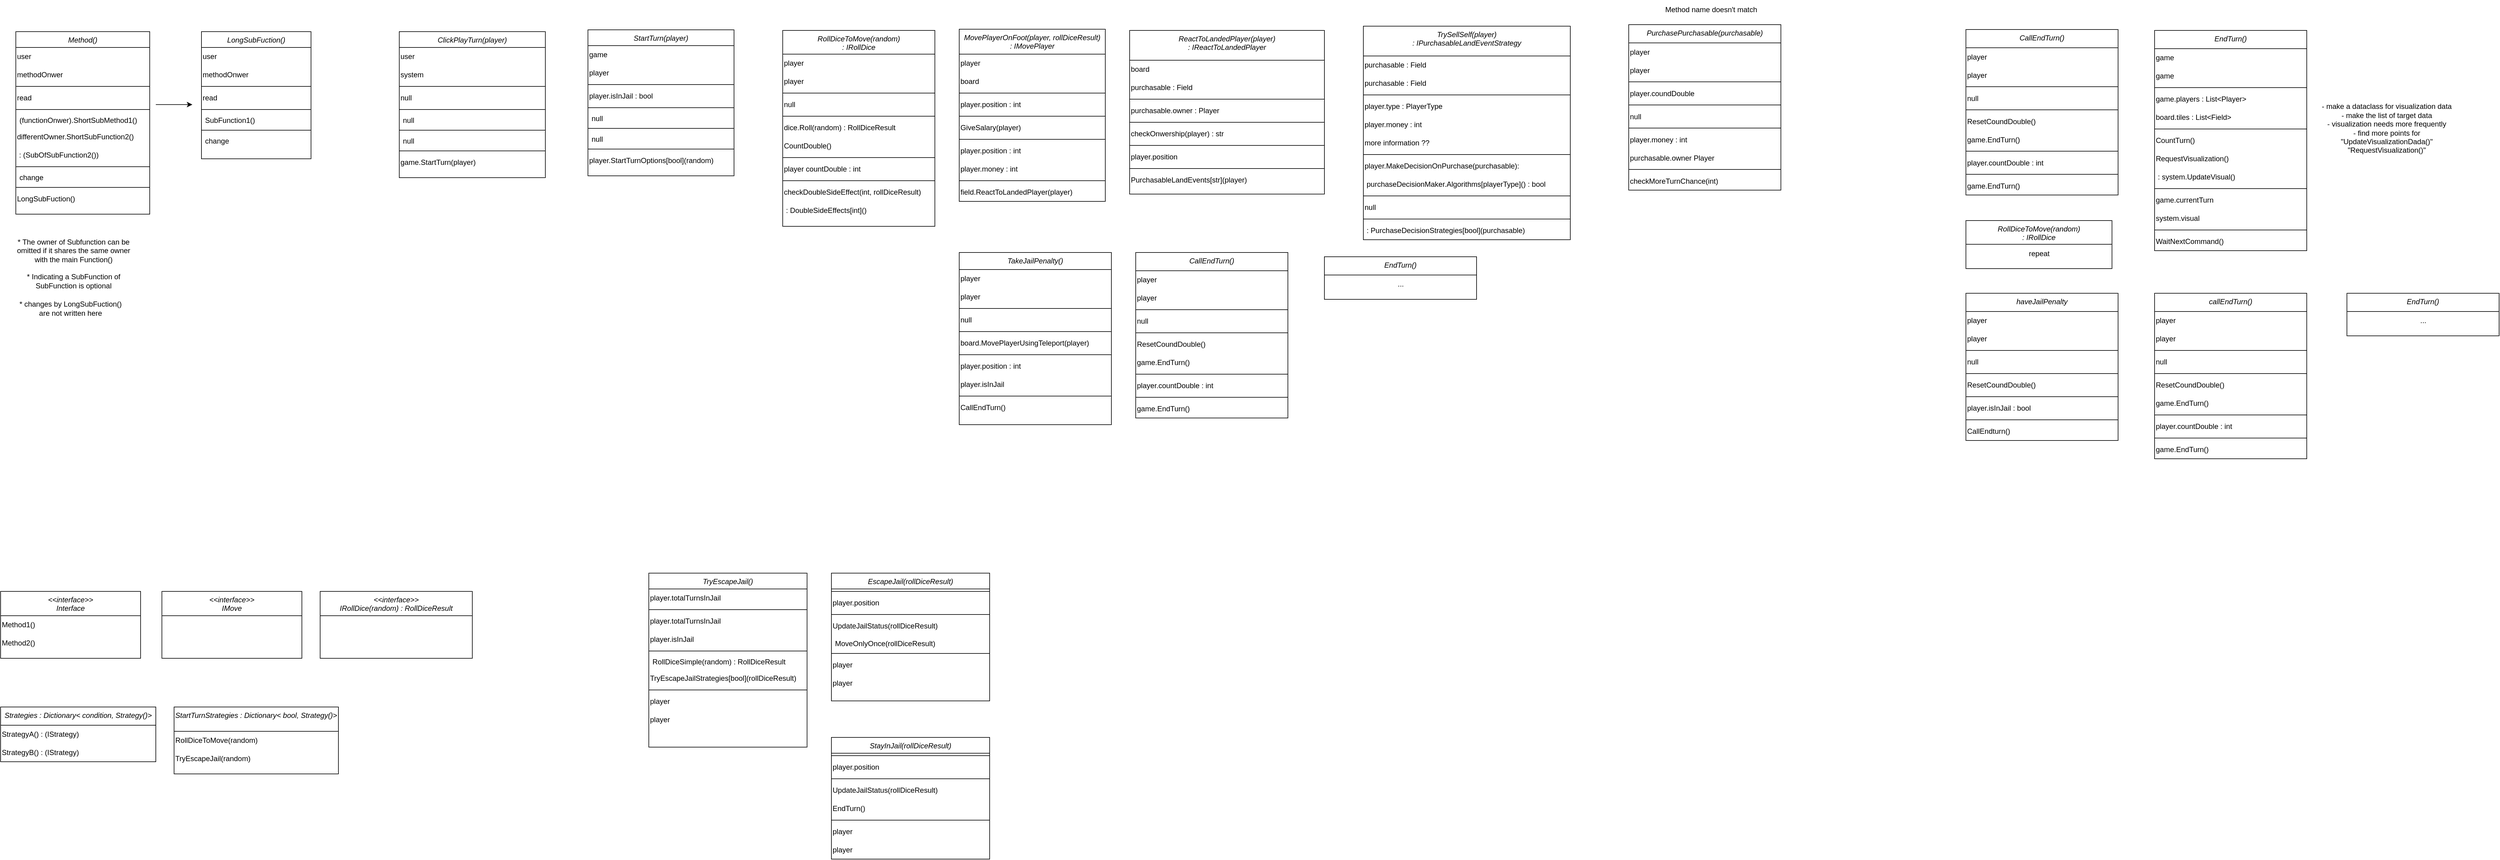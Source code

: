 <mxfile version="20.3.2" type="github">
  <diagram id="C5RBs43oDa-KdzZeNtuy" name="Page-1">
    <mxGraphModel dx="920" dy="551" grid="1" gridSize="10" guides="1" tooltips="1" connect="1" arrows="1" fold="1" page="1" pageScale="1" pageWidth="827" pageHeight="1169" math="0" shadow="0">
      <root>
        <mxCell id="WIyWlLk6GJQsqaUBKTNV-0" />
        <mxCell id="WIyWlLk6GJQsqaUBKTNV-1" parent="WIyWlLk6GJQsqaUBKTNV-0" />
        <mxCell id="Si83h3HEP5RL78iEDmOm-7" value="Method()" style="swimlane;fontStyle=2;align=center;verticalAlign=top;childLayout=stackLayout;horizontal=1;startSize=26;horizontalStack=0;resizeParent=1;resizeLast=0;collapsible=1;marginBottom=0;rounded=0;shadow=0;strokeWidth=1;" vertex="1" parent="WIyWlLk6GJQsqaUBKTNV-1">
          <mxGeometry x="40" y="80" width="220" height="300" as="geometry">
            <mxRectangle x="230" y="140" width="160" height="26" as="alternateBounds" />
          </mxGeometry>
        </mxCell>
        <mxCell id="Si83h3HEP5RL78iEDmOm-13" value="user" style="text;html=1;align=left;verticalAlign=middle;resizable=0;points=[];autosize=1;strokeColor=none;fillColor=none;" vertex="1" parent="Si83h3HEP5RL78iEDmOm-7">
          <mxGeometry y="26" width="220" height="30" as="geometry" />
        </mxCell>
        <mxCell id="Si83h3HEP5RL78iEDmOm-14" value="methodOnwer" style="text;html=1;align=left;verticalAlign=middle;resizable=0;points=[];autosize=1;strokeColor=none;fillColor=none;" vertex="1" parent="Si83h3HEP5RL78iEDmOm-7">
          <mxGeometry y="56" width="220" height="30" as="geometry" />
        </mxCell>
        <mxCell id="Si83h3HEP5RL78iEDmOm-9" value="" style="line;html=1;strokeWidth=1;align=left;verticalAlign=middle;spacingTop=-1;spacingLeft=3;spacingRight=3;rotatable=0;labelPosition=right;points=[];portConstraint=eastwest;" vertex="1" parent="Si83h3HEP5RL78iEDmOm-7">
          <mxGeometry y="86" width="220" height="8" as="geometry" />
        </mxCell>
        <mxCell id="Si83h3HEP5RL78iEDmOm-46" value="read" style="text;html=1;align=left;verticalAlign=middle;resizable=0;points=[];autosize=1;strokeColor=none;fillColor=none;" vertex="1" parent="Si83h3HEP5RL78iEDmOm-7">
          <mxGeometry y="94" width="220" height="30" as="geometry" />
        </mxCell>
        <mxCell id="Si83h3HEP5RL78iEDmOm-12" value="" style="line;html=1;strokeWidth=1;align=left;verticalAlign=middle;spacingTop=-1;spacingLeft=3;spacingRight=3;rotatable=0;labelPosition=right;points=[];portConstraint=eastwest;" vertex="1" parent="Si83h3HEP5RL78iEDmOm-7">
          <mxGeometry y="124" width="220" height="8" as="geometry" />
        </mxCell>
        <mxCell id="Si83h3HEP5RL78iEDmOm-10" value="(functionOnwer).ShortSubMethod1()" style="text;align=left;verticalAlign=top;spacingLeft=4;spacingRight=4;overflow=hidden;rotatable=0;points=[[0,0.5],[1,0.5]];portConstraint=eastwest;" vertex="1" parent="Si83h3HEP5RL78iEDmOm-7">
          <mxGeometry y="132" width="220" height="26" as="geometry" />
        </mxCell>
        <mxCell id="Si83h3HEP5RL78iEDmOm-11" value="differentOwner.ShortSubFunction2()" style="text;html=1;align=left;verticalAlign=middle;resizable=0;points=[];autosize=1;strokeColor=none;fillColor=none;" vertex="1" parent="Si83h3HEP5RL78iEDmOm-7">
          <mxGeometry y="158" width="220" height="30" as="geometry" />
        </mxCell>
        <mxCell id="Si83h3HEP5RL78iEDmOm-158" value="&lt;span style=&quot;white-space: pre;&quot;&gt;	&lt;/span&gt;: (SubOfSubFunction2())" style="text;html=1;align=left;verticalAlign=middle;resizable=0;points=[];autosize=1;strokeColor=none;fillColor=none;" vertex="1" parent="Si83h3HEP5RL78iEDmOm-7">
          <mxGeometry y="188" width="220" height="30" as="geometry" />
        </mxCell>
        <mxCell id="Si83h3HEP5RL78iEDmOm-45" value="" style="line;html=1;strokeWidth=1;align=left;verticalAlign=middle;spacingTop=-1;spacingLeft=3;spacingRight=3;rotatable=0;labelPosition=right;points=[];portConstraint=eastwest;" vertex="1" parent="Si83h3HEP5RL78iEDmOm-7">
          <mxGeometry y="218" width="220" height="8" as="geometry" />
        </mxCell>
        <mxCell id="Si83h3HEP5RL78iEDmOm-8" value="change" style="text;align=left;verticalAlign=top;spacingLeft=4;spacingRight=4;overflow=hidden;rotatable=0;points=[[0,0.5],[1,0.5]];portConstraint=eastwest;rounded=0;shadow=0;html=0;" vertex="1" parent="Si83h3HEP5RL78iEDmOm-7">
          <mxGeometry y="226" width="220" height="26" as="geometry" />
        </mxCell>
        <mxCell id="Si83h3HEP5RL78iEDmOm-175" value="" style="line;html=1;strokeWidth=1;align=left;verticalAlign=middle;spacingTop=-1;spacingLeft=3;spacingRight=3;rotatable=0;labelPosition=right;points=[];portConstraint=eastwest;" vertex="1" parent="Si83h3HEP5RL78iEDmOm-7">
          <mxGeometry y="252" width="220" height="8" as="geometry" />
        </mxCell>
        <mxCell id="Si83h3HEP5RL78iEDmOm-176" value="LongSubFuction()" style="text;html=1;align=left;verticalAlign=middle;resizable=0;points=[];autosize=1;strokeColor=none;fillColor=none;" vertex="1" parent="Si83h3HEP5RL78iEDmOm-7">
          <mxGeometry y="260" width="220" height="30" as="geometry" />
        </mxCell>
        <mxCell id="Si83h3HEP5RL78iEDmOm-15" value="StartTurn(player)" style="swimlane;fontStyle=2;align=center;verticalAlign=top;childLayout=stackLayout;horizontal=1;startSize=26;horizontalStack=0;resizeParent=1;resizeLast=0;collapsible=1;marginBottom=0;rounded=0;shadow=0;strokeWidth=1;" vertex="1" parent="WIyWlLk6GJQsqaUBKTNV-1">
          <mxGeometry x="980" y="77" width="240" height="240" as="geometry">
            <mxRectangle x="230" y="140" width="160" height="26" as="alternateBounds" />
          </mxGeometry>
        </mxCell>
        <mxCell id="Si83h3HEP5RL78iEDmOm-22" value="game" style="text;html=1;align=left;verticalAlign=middle;resizable=0;points=[];autosize=1;strokeColor=none;fillColor=none;" vertex="1" parent="Si83h3HEP5RL78iEDmOm-15">
          <mxGeometry y="26" width="240" height="30" as="geometry" />
        </mxCell>
        <mxCell id="Si83h3HEP5RL78iEDmOm-21" value="player" style="text;html=1;align=left;verticalAlign=middle;resizable=0;points=[];autosize=1;strokeColor=none;fillColor=none;" vertex="1" parent="Si83h3HEP5RL78iEDmOm-15">
          <mxGeometry y="56" width="240" height="30" as="geometry" />
        </mxCell>
        <mxCell id="Si83h3HEP5RL78iEDmOm-17" value="" style="line;html=1;strokeWidth=1;align=left;verticalAlign=middle;spacingTop=-1;spacingLeft=3;spacingRight=3;rotatable=0;labelPosition=right;points=[];portConstraint=eastwest;" vertex="1" parent="Si83h3HEP5RL78iEDmOm-15">
          <mxGeometry y="86" width="240" height="8" as="geometry" />
        </mxCell>
        <mxCell id="Si83h3HEP5RL78iEDmOm-49" value="player.isInJail : bool" style="text;html=1;align=left;verticalAlign=middle;resizable=0;points=[];autosize=1;strokeColor=none;fillColor=none;" vertex="1" parent="Si83h3HEP5RL78iEDmOm-15">
          <mxGeometry y="94" width="240" height="30" as="geometry" />
        </mxCell>
        <mxCell id="Si83h3HEP5RL78iEDmOm-48" value="" style="line;html=1;strokeWidth=1;align=left;verticalAlign=middle;spacingTop=-1;spacingLeft=3;spacingRight=3;rotatable=0;labelPosition=right;points=[];portConstraint=eastwest;" vertex="1" parent="Si83h3HEP5RL78iEDmOm-15">
          <mxGeometry y="124" width="240" height="8" as="geometry" />
        </mxCell>
        <mxCell id="Si83h3HEP5RL78iEDmOm-128" value="null" style="text;align=left;verticalAlign=top;spacingLeft=4;spacingRight=4;overflow=hidden;rotatable=0;points=[[0,0.5],[1,0.5]];portConstraint=eastwest;" vertex="1" parent="Si83h3HEP5RL78iEDmOm-15">
          <mxGeometry y="132" width="240" height="26" as="geometry" />
        </mxCell>
        <mxCell id="Si83h3HEP5RL78iEDmOm-20" value="" style="line;html=1;strokeWidth=1;align=left;verticalAlign=middle;spacingTop=-1;spacingLeft=3;spacingRight=3;rotatable=0;labelPosition=right;points=[];portConstraint=eastwest;" vertex="1" parent="Si83h3HEP5RL78iEDmOm-15">
          <mxGeometry y="158" width="240" height="8" as="geometry" />
        </mxCell>
        <mxCell id="Si83h3HEP5RL78iEDmOm-130" value="null" style="text;align=left;verticalAlign=top;spacingLeft=4;spacingRight=4;overflow=hidden;rotatable=0;points=[[0,0.5],[1,0.5]];portConstraint=eastwest;" vertex="1" parent="Si83h3HEP5RL78iEDmOm-15">
          <mxGeometry y="166" width="240" height="26" as="geometry" />
        </mxCell>
        <mxCell id="Si83h3HEP5RL78iEDmOm-181" value="" style="line;html=1;strokeWidth=1;align=left;verticalAlign=middle;spacingTop=-1;spacingLeft=3;spacingRight=3;rotatable=0;labelPosition=right;points=[];portConstraint=eastwest;" vertex="1" parent="Si83h3HEP5RL78iEDmOm-15">
          <mxGeometry y="192" width="240" height="8" as="geometry" />
        </mxCell>
        <mxCell id="Si83h3HEP5RL78iEDmOm-129" value="player.StartTurnOptions[bool](random)" style="text;html=1;align=left;verticalAlign=middle;resizable=0;points=[];autosize=1;strokeColor=none;fillColor=none;" vertex="1" parent="Si83h3HEP5RL78iEDmOm-15">
          <mxGeometry y="200" width="240" height="30" as="geometry" />
        </mxCell>
        <mxCell id="Si83h3HEP5RL78iEDmOm-23" value="RollDiceToMove(random)&#xa;: IRollDice" style="swimlane;fontStyle=2;align=center;verticalAlign=top;childLayout=stackLayout;horizontal=1;startSize=39;horizontalStack=0;resizeParent=1;resizeLast=0;collapsible=1;marginBottom=0;rounded=0;shadow=0;strokeWidth=1;" vertex="1" parent="WIyWlLk6GJQsqaUBKTNV-1">
          <mxGeometry x="1300" y="78" width="250" height="322" as="geometry">
            <mxRectangle x="230" y="140" width="160" height="26" as="alternateBounds" />
          </mxGeometry>
        </mxCell>
        <mxCell id="Si83h3HEP5RL78iEDmOm-28" value="player" style="text;html=1;align=left;verticalAlign=middle;resizable=0;points=[];autosize=1;strokeColor=none;fillColor=none;" vertex="1" parent="Si83h3HEP5RL78iEDmOm-23">
          <mxGeometry y="39" width="250" height="30" as="geometry" />
        </mxCell>
        <mxCell id="Si83h3HEP5RL78iEDmOm-37" value="player" style="text;html=1;align=left;verticalAlign=middle;resizable=0;points=[];autosize=1;strokeColor=none;fillColor=none;" vertex="1" parent="Si83h3HEP5RL78iEDmOm-23">
          <mxGeometry y="69" width="250" height="30" as="geometry" />
        </mxCell>
        <mxCell id="Si83h3HEP5RL78iEDmOm-70" value="" style="line;html=1;strokeWidth=1;align=left;verticalAlign=middle;spacingTop=-1;spacingLeft=3;spacingRight=3;rotatable=0;labelPosition=right;points=[];portConstraint=eastwest;" vertex="1" parent="Si83h3HEP5RL78iEDmOm-23">
          <mxGeometry y="99" width="250" height="8" as="geometry" />
        </mxCell>
        <mxCell id="Si83h3HEP5RL78iEDmOm-40" value="null" style="text;html=1;align=left;verticalAlign=middle;resizable=0;points=[];autosize=1;strokeColor=none;fillColor=none;" vertex="1" parent="Si83h3HEP5RL78iEDmOm-23">
          <mxGeometry y="107" width="250" height="30" as="geometry" />
        </mxCell>
        <mxCell id="Si83h3HEP5RL78iEDmOm-24" value="" style="line;html=1;strokeWidth=1;align=left;verticalAlign=middle;spacingTop=-1;spacingLeft=3;spacingRight=3;rotatable=0;labelPosition=right;points=[];portConstraint=eastwest;" vertex="1" parent="Si83h3HEP5RL78iEDmOm-23">
          <mxGeometry y="137" width="250" height="8" as="geometry" />
        </mxCell>
        <mxCell id="Si83h3HEP5RL78iEDmOm-317" value="dice.Roll(random) : RollDiceResult" style="text;html=1;align=left;verticalAlign=middle;resizable=0;points=[];autosize=1;strokeColor=none;fillColor=none;" vertex="1" parent="Si83h3HEP5RL78iEDmOm-23">
          <mxGeometry y="145" width="250" height="30" as="geometry" />
        </mxCell>
        <mxCell id="Si83h3HEP5RL78iEDmOm-368" value="CountDouble()" style="text;html=1;align=left;verticalAlign=middle;resizable=0;points=[];autosize=1;strokeColor=none;fillColor=none;" vertex="1" parent="Si83h3HEP5RL78iEDmOm-23">
          <mxGeometry y="175" width="250" height="30" as="geometry" />
        </mxCell>
        <mxCell id="Si83h3HEP5RL78iEDmOm-26" value="" style="line;html=1;strokeWidth=1;align=left;verticalAlign=middle;spacingTop=-1;spacingLeft=3;spacingRight=3;rotatable=0;labelPosition=right;points=[];portConstraint=eastwest;" vertex="1" parent="Si83h3HEP5RL78iEDmOm-23">
          <mxGeometry y="205" width="250" height="8" as="geometry" />
        </mxCell>
        <mxCell id="Si83h3HEP5RL78iEDmOm-262" value="player countDouble : int" style="text;html=1;align=left;verticalAlign=middle;resizable=0;points=[];autosize=1;strokeColor=none;fillColor=none;" vertex="1" parent="Si83h3HEP5RL78iEDmOm-23">
          <mxGeometry y="213" width="250" height="30" as="geometry" />
        </mxCell>
        <mxCell id="Si83h3HEP5RL78iEDmOm-182" value="" style="line;html=1;strokeWidth=1;align=left;verticalAlign=middle;spacingTop=-1;spacingLeft=3;spacingRight=3;rotatable=0;labelPosition=right;points=[];portConstraint=eastwest;" vertex="1" parent="Si83h3HEP5RL78iEDmOm-23">
          <mxGeometry y="243" width="250" height="8" as="geometry" />
        </mxCell>
        <mxCell id="Si83h3HEP5RL78iEDmOm-126" value="checkDoubleSideEffect(int, rollDiceResult)" style="text;html=1;align=left;verticalAlign=middle;resizable=0;points=[];autosize=1;strokeColor=none;fillColor=none;" vertex="1" parent="Si83h3HEP5RL78iEDmOm-23">
          <mxGeometry y="251" width="250" height="30" as="geometry" />
        </mxCell>
        <mxCell id="Si83h3HEP5RL78iEDmOm-367" value="&lt;span style=&quot;white-space: pre;&quot;&gt;	&lt;/span&gt;: DoubleSideEffects[int]()" style="text;html=1;align=left;verticalAlign=middle;resizable=0;points=[];autosize=1;strokeColor=none;fillColor=none;" vertex="1" parent="Si83h3HEP5RL78iEDmOm-23">
          <mxGeometry y="281" width="250" height="30" as="geometry" />
        </mxCell>
        <mxCell id="Si83h3HEP5RL78iEDmOm-30" value="TryEscapeJail()" style="swimlane;fontStyle=2;align=center;verticalAlign=top;childLayout=stackLayout;horizontal=1;startSize=26;horizontalStack=0;resizeParent=1;resizeLast=0;collapsible=1;marginBottom=0;rounded=0;shadow=0;strokeWidth=1;" vertex="1" parent="WIyWlLk6GJQsqaUBKTNV-1">
          <mxGeometry x="1080" y="970" width="260" height="286" as="geometry">
            <mxRectangle x="230" y="140" width="160" height="26" as="alternateBounds" />
          </mxGeometry>
        </mxCell>
        <mxCell id="Si83h3HEP5RL78iEDmOm-44" value="player.totalTurnsInJail" style="text;html=1;align=left;verticalAlign=middle;resizable=0;points=[];autosize=1;strokeColor=none;fillColor=none;" vertex="1" parent="Si83h3HEP5RL78iEDmOm-30">
          <mxGeometry y="26" width="260" height="30" as="geometry" />
        </mxCell>
        <mxCell id="Si83h3HEP5RL78iEDmOm-53" value="" style="line;html=1;strokeWidth=1;align=left;verticalAlign=middle;spacingTop=-1;spacingLeft=3;spacingRight=3;rotatable=0;labelPosition=right;points=[];portConstraint=eastwest;" vertex="1" parent="Si83h3HEP5RL78iEDmOm-30">
          <mxGeometry y="56" width="260" height="8" as="geometry" />
        </mxCell>
        <mxCell id="Si83h3HEP5RL78iEDmOm-110" value="player.totalTurnsInJail" style="text;html=1;align=left;verticalAlign=middle;resizable=0;points=[];autosize=1;strokeColor=none;fillColor=none;" vertex="1" parent="Si83h3HEP5RL78iEDmOm-30">
          <mxGeometry y="64" width="260" height="30" as="geometry" />
        </mxCell>
        <mxCell id="Si83h3HEP5RL78iEDmOm-96" value="player.isInJail" style="text;html=1;align=left;verticalAlign=middle;resizable=0;points=[];autosize=1;strokeColor=none;fillColor=none;" vertex="1" parent="Si83h3HEP5RL78iEDmOm-30">
          <mxGeometry y="94" width="260" height="30" as="geometry" />
        </mxCell>
        <mxCell id="Si83h3HEP5RL78iEDmOm-31" value="" style="line;html=1;strokeWidth=1;align=left;verticalAlign=middle;spacingTop=-1;spacingLeft=3;spacingRight=3;rotatable=0;labelPosition=right;points=[];portConstraint=eastwest;" vertex="1" parent="Si83h3HEP5RL78iEDmOm-30">
          <mxGeometry y="124" width="260" height="8" as="geometry" />
        </mxCell>
        <mxCell id="Si83h3HEP5RL78iEDmOm-32" value="RollDiceSimple(random) : RollDiceResult" style="text;align=left;verticalAlign=top;spacingLeft=4;spacingRight=4;overflow=hidden;rotatable=0;points=[[0,0.5],[1,0.5]];portConstraint=eastwest;" vertex="1" parent="Si83h3HEP5RL78iEDmOm-30">
          <mxGeometry y="132" width="260" height="26" as="geometry" />
        </mxCell>
        <mxCell id="Si83h3HEP5RL78iEDmOm-52" value="TryEscapeJailStrategies[bool](rollDiceResult)" style="text;html=1;align=left;verticalAlign=middle;resizable=0;points=[];autosize=1;strokeColor=none;fillColor=none;" vertex="1" parent="Si83h3HEP5RL78iEDmOm-30">
          <mxGeometry y="158" width="260" height="30" as="geometry" />
        </mxCell>
        <mxCell id="Si83h3HEP5RL78iEDmOm-33" value="" style="line;html=1;strokeWidth=1;align=left;verticalAlign=middle;spacingTop=-1;spacingLeft=3;spacingRight=3;rotatable=0;labelPosition=right;points=[];portConstraint=eastwest;" vertex="1" parent="Si83h3HEP5RL78iEDmOm-30">
          <mxGeometry y="188" width="260" height="8" as="geometry" />
        </mxCell>
        <mxCell id="Si83h3HEP5RL78iEDmOm-34" value="player" style="text;html=1;align=left;verticalAlign=middle;resizable=0;points=[];autosize=1;strokeColor=none;fillColor=none;" vertex="1" parent="Si83h3HEP5RL78iEDmOm-30">
          <mxGeometry y="196" width="260" height="30" as="geometry" />
        </mxCell>
        <mxCell id="Si83h3HEP5RL78iEDmOm-35" value="player" style="text;html=1;align=left;verticalAlign=middle;resizable=0;points=[];autosize=1;strokeColor=none;fillColor=none;" vertex="1" parent="Si83h3HEP5RL78iEDmOm-30">
          <mxGeometry y="226" width="260" height="30" as="geometry" />
        </mxCell>
        <mxCell id="Si83h3HEP5RL78iEDmOm-55" value="&lt;&lt;interface&gt;&gt;&#xa;Interface" style="swimlane;fontStyle=2;align=center;verticalAlign=top;childLayout=stackLayout;horizontal=1;startSize=40;horizontalStack=0;resizeParent=1;resizeLast=0;collapsible=1;marginBottom=0;rounded=0;shadow=0;strokeWidth=1;" vertex="1" parent="WIyWlLk6GJQsqaUBKTNV-1">
          <mxGeometry x="15" y="1000" width="230" height="110" as="geometry">
            <mxRectangle x="230" y="140" width="160" height="26" as="alternateBounds" />
          </mxGeometry>
        </mxCell>
        <mxCell id="Si83h3HEP5RL78iEDmOm-56" value="Method1()" style="text;html=1;align=left;verticalAlign=middle;resizable=0;points=[];autosize=1;strokeColor=none;fillColor=none;" vertex="1" parent="Si83h3HEP5RL78iEDmOm-55">
          <mxGeometry y="40" width="230" height="30" as="geometry" />
        </mxCell>
        <mxCell id="Si83h3HEP5RL78iEDmOm-66" value="Method2()" style="text;html=1;align=left;verticalAlign=middle;resizable=0;points=[];autosize=1;strokeColor=none;fillColor=none;" vertex="1" parent="Si83h3HEP5RL78iEDmOm-55">
          <mxGeometry y="70" width="230" height="30" as="geometry" />
        </mxCell>
        <mxCell id="Si83h3HEP5RL78iEDmOm-67" value="&lt;&lt;interface&gt;&gt;&#xa;IMove" style="swimlane;fontStyle=2;align=center;verticalAlign=top;childLayout=stackLayout;horizontal=1;startSize=40;horizontalStack=0;resizeParent=1;resizeLast=0;collapsible=1;marginBottom=0;rounded=0;shadow=0;strokeWidth=1;" vertex="1" parent="WIyWlLk6GJQsqaUBKTNV-1">
          <mxGeometry x="280" y="1000" width="230" height="110" as="geometry">
            <mxRectangle x="230" y="140" width="160" height="26" as="alternateBounds" />
          </mxGeometry>
        </mxCell>
        <mxCell id="Si83h3HEP5RL78iEDmOm-71" value="&lt;&lt;interface&gt;&gt;&#xa;IRollDice(random) : RollDiceResult" style="swimlane;fontStyle=2;align=center;verticalAlign=top;childLayout=stackLayout;horizontal=1;startSize=40;horizontalStack=0;resizeParent=1;resizeLast=0;collapsible=1;marginBottom=0;rounded=0;shadow=0;strokeWidth=1;" vertex="1" parent="WIyWlLk6GJQsqaUBKTNV-1">
          <mxGeometry x="540" y="1000" width="250" height="110" as="geometry">
            <mxRectangle x="230" y="140" width="160" height="26" as="alternateBounds" />
          </mxGeometry>
        </mxCell>
        <mxCell id="Si83h3HEP5RL78iEDmOm-75" value="ReactToLandedPlayer(player)&#xa;: IReactToLandedPlayer" style="swimlane;fontStyle=2;align=center;verticalAlign=top;childLayout=stackLayout;horizontal=1;startSize=49;horizontalStack=0;resizeParent=1;resizeLast=0;collapsible=1;marginBottom=0;rounded=0;shadow=0;strokeWidth=1;" vertex="1" parent="WIyWlLk6GJQsqaUBKTNV-1">
          <mxGeometry x="1870" y="78" width="320" height="269" as="geometry">
            <mxRectangle x="230" y="140" width="160" height="26" as="alternateBounds" />
          </mxGeometry>
        </mxCell>
        <mxCell id="Si83h3HEP5RL78iEDmOm-82" value="board" style="text;html=1;align=left;verticalAlign=middle;resizable=0;points=[];autosize=1;strokeColor=none;fillColor=none;" vertex="1" parent="Si83h3HEP5RL78iEDmOm-75">
          <mxGeometry y="49" width="320" height="30" as="geometry" />
        </mxCell>
        <mxCell id="Si83h3HEP5RL78iEDmOm-83" value="purchasable : Field" style="text;html=1;align=left;verticalAlign=middle;resizable=0;points=[];autosize=1;strokeColor=none;fillColor=none;" vertex="1" parent="Si83h3HEP5RL78iEDmOm-75">
          <mxGeometry y="79" width="320" height="30" as="geometry" />
        </mxCell>
        <mxCell id="Si83h3HEP5RL78iEDmOm-76" value="" style="line;html=1;strokeWidth=1;align=left;verticalAlign=middle;spacingTop=-1;spacingLeft=3;spacingRight=3;rotatable=0;labelPosition=right;points=[];portConstraint=eastwest;" vertex="1" parent="Si83h3HEP5RL78iEDmOm-75">
          <mxGeometry y="109" width="320" height="8" as="geometry" />
        </mxCell>
        <mxCell id="Si83h3HEP5RL78iEDmOm-168" value="purchasable.owner : Player" style="text;html=1;align=left;verticalAlign=middle;resizable=0;points=[];autosize=1;strokeColor=none;fillColor=none;" vertex="1" parent="Si83h3HEP5RL78iEDmOm-75">
          <mxGeometry y="117" width="320" height="30" as="geometry" />
        </mxCell>
        <mxCell id="Si83h3HEP5RL78iEDmOm-78" value="" style="line;html=1;strokeWidth=1;align=left;verticalAlign=middle;spacingTop=-1;spacingLeft=3;spacingRight=3;rotatable=0;labelPosition=right;points=[];portConstraint=eastwest;" vertex="1" parent="Si83h3HEP5RL78iEDmOm-75">
          <mxGeometry y="147" width="320" height="8" as="geometry" />
        </mxCell>
        <mxCell id="Si83h3HEP5RL78iEDmOm-173" value="checkOnwership(player) : str" style="text;html=1;align=left;verticalAlign=middle;resizable=0;points=[];autosize=1;strokeColor=none;fillColor=none;" vertex="1" parent="Si83h3HEP5RL78iEDmOm-75">
          <mxGeometry y="155" width="320" height="30" as="geometry" />
        </mxCell>
        <mxCell id="Si83h3HEP5RL78iEDmOm-81" value="" style="line;html=1;strokeWidth=1;align=left;verticalAlign=middle;spacingTop=-1;spacingLeft=3;spacingRight=3;rotatable=0;labelPosition=right;points=[];portConstraint=eastwest;" vertex="1" parent="Si83h3HEP5RL78iEDmOm-75">
          <mxGeometry y="185" width="320" height="8" as="geometry" />
        </mxCell>
        <mxCell id="Si83h3HEP5RL78iEDmOm-125" value="player.position" style="text;html=1;align=left;verticalAlign=middle;resizable=0;points=[];autosize=1;strokeColor=none;fillColor=none;" vertex="1" parent="Si83h3HEP5RL78iEDmOm-75">
          <mxGeometry y="193" width="320" height="30" as="geometry" />
        </mxCell>
        <mxCell id="Si83h3HEP5RL78iEDmOm-183" value="" style="line;html=1;strokeWidth=1;align=left;verticalAlign=middle;spacingTop=-1;spacingLeft=3;spacingRight=3;rotatable=0;labelPosition=right;points=[];portConstraint=eastwest;" vertex="1" parent="Si83h3HEP5RL78iEDmOm-75">
          <mxGeometry y="223" width="320" height="8" as="geometry" />
        </mxCell>
        <mxCell id="Si83h3HEP5RL78iEDmOm-174" value="PurchasableLandEvents[str](player)" style="text;html=1;align=left;verticalAlign=middle;resizable=0;points=[];autosize=1;strokeColor=none;fillColor=none;" vertex="1" parent="Si83h3HEP5RL78iEDmOm-75">
          <mxGeometry y="231" width="320" height="30" as="geometry" />
        </mxCell>
        <mxCell id="Si83h3HEP5RL78iEDmOm-89" value="Strategies : Dictionary&lt; condition, Strategy()&gt;" style="swimlane;fontStyle=2;align=center;verticalAlign=top;childLayout=stackLayout;horizontal=1;startSize=30;horizontalStack=0;resizeParent=1;resizeLast=0;collapsible=1;marginBottom=0;rounded=0;shadow=0;strokeWidth=1;" vertex="1" parent="WIyWlLk6GJQsqaUBKTNV-1">
          <mxGeometry x="15" y="1190" width="255" height="90" as="geometry">
            <mxRectangle x="230" y="140" width="160" height="26" as="alternateBounds" />
          </mxGeometry>
        </mxCell>
        <mxCell id="Si83h3HEP5RL78iEDmOm-90" value="StrategyA() : (IStrategy)" style="text;html=1;align=left;verticalAlign=middle;resizable=0;points=[];autosize=1;strokeColor=none;fillColor=none;" vertex="1" parent="Si83h3HEP5RL78iEDmOm-89">
          <mxGeometry y="30" width="255" height="30" as="geometry" />
        </mxCell>
        <mxCell id="Si83h3HEP5RL78iEDmOm-91" value="StrategyB() : (IStrategy)" style="text;html=1;align=left;verticalAlign=middle;resizable=0;points=[];autosize=1;strokeColor=none;fillColor=none;" vertex="1" parent="Si83h3HEP5RL78iEDmOm-89">
          <mxGeometry y="60" width="255" height="30" as="geometry" />
        </mxCell>
        <mxCell id="Si83h3HEP5RL78iEDmOm-93" value="StartTurnStrategies : Dictionary&lt; bool, Strategy()&gt;" style="swimlane;fontStyle=2;align=center;verticalAlign=top;childLayout=stackLayout;horizontal=1;startSize=40;horizontalStack=0;resizeParent=1;resizeLast=0;collapsible=1;marginBottom=0;rounded=0;shadow=0;strokeWidth=1;" vertex="1" parent="WIyWlLk6GJQsqaUBKTNV-1">
          <mxGeometry x="300" y="1190" width="270" height="110" as="geometry">
            <mxRectangle x="230" y="140" width="160" height="26" as="alternateBounds" />
          </mxGeometry>
        </mxCell>
        <mxCell id="Si83h3HEP5RL78iEDmOm-94" value="RollDiceToMove(random)" style="text;html=1;align=left;verticalAlign=middle;resizable=0;points=[];autosize=1;strokeColor=none;fillColor=none;" vertex="1" parent="Si83h3HEP5RL78iEDmOm-93">
          <mxGeometry y="40" width="270" height="30" as="geometry" />
        </mxCell>
        <mxCell id="Si83h3HEP5RL78iEDmOm-95" value="TryEscapeJail(random)" style="text;html=1;align=left;verticalAlign=middle;resizable=0;points=[];autosize=1;strokeColor=none;fillColor=none;" vertex="1" parent="Si83h3HEP5RL78iEDmOm-93">
          <mxGeometry y="70" width="270" height="30" as="geometry" />
        </mxCell>
        <mxCell id="Si83h3HEP5RL78iEDmOm-98" value="EscapeJail(rollDiceResult)" style="swimlane;fontStyle=2;align=center;verticalAlign=top;childLayout=stackLayout;horizontal=1;startSize=26;horizontalStack=0;resizeParent=1;resizeLast=0;collapsible=1;marginBottom=0;rounded=0;shadow=0;strokeWidth=1;" vertex="1" parent="WIyWlLk6GJQsqaUBKTNV-1">
          <mxGeometry x="1380" y="970" width="260" height="210" as="geometry">
            <mxRectangle x="230" y="140" width="160" height="26" as="alternateBounds" />
          </mxGeometry>
        </mxCell>
        <mxCell id="Si83h3HEP5RL78iEDmOm-100" value="" style="line;html=1;strokeWidth=1;align=left;verticalAlign=middle;spacingTop=-1;spacingLeft=3;spacingRight=3;rotatable=0;labelPosition=right;points=[];portConstraint=eastwest;" vertex="1" parent="Si83h3HEP5RL78iEDmOm-98">
          <mxGeometry y="26" width="260" height="8" as="geometry" />
        </mxCell>
        <mxCell id="Si83h3HEP5RL78iEDmOm-101" value="player.position" style="text;html=1;align=left;verticalAlign=middle;resizable=0;points=[];autosize=1;strokeColor=none;fillColor=none;" vertex="1" parent="Si83h3HEP5RL78iEDmOm-98">
          <mxGeometry y="34" width="260" height="30" as="geometry" />
        </mxCell>
        <mxCell id="Si83h3HEP5RL78iEDmOm-102" value="" style="line;html=1;strokeWidth=1;align=left;verticalAlign=middle;spacingTop=-1;spacingLeft=3;spacingRight=3;rotatable=0;labelPosition=right;points=[];portConstraint=eastwest;" vertex="1" parent="Si83h3HEP5RL78iEDmOm-98">
          <mxGeometry y="64" width="260" height="8" as="geometry" />
        </mxCell>
        <mxCell id="Si83h3HEP5RL78iEDmOm-119" value="UpdateJailStatus(rollDiceResult)" style="text;html=1;align=left;verticalAlign=middle;resizable=0;points=[];autosize=1;strokeColor=none;fillColor=none;" vertex="1" parent="Si83h3HEP5RL78iEDmOm-98">
          <mxGeometry y="72" width="260" height="30" as="geometry" />
        </mxCell>
        <mxCell id="Si83h3HEP5RL78iEDmOm-103" value="MoveOnlyOnce(rollDiceResult)" style="text;align=left;verticalAlign=top;spacingLeft=4;spacingRight=4;overflow=hidden;rotatable=0;points=[[0,0.5],[1,0.5]];portConstraint=eastwest;" vertex="1" parent="Si83h3HEP5RL78iEDmOm-98">
          <mxGeometry y="102" width="260" height="26" as="geometry" />
        </mxCell>
        <mxCell id="Si83h3HEP5RL78iEDmOm-106" value="" style="line;html=1;strokeWidth=1;align=left;verticalAlign=middle;spacingTop=-1;spacingLeft=3;spacingRight=3;rotatable=0;labelPosition=right;points=[];portConstraint=eastwest;" vertex="1" parent="Si83h3HEP5RL78iEDmOm-98">
          <mxGeometry y="128" width="260" height="8" as="geometry" />
        </mxCell>
        <mxCell id="Si83h3HEP5RL78iEDmOm-107" value="player" style="text;html=1;align=left;verticalAlign=middle;resizable=0;points=[];autosize=1;strokeColor=none;fillColor=none;" vertex="1" parent="Si83h3HEP5RL78iEDmOm-98">
          <mxGeometry y="136" width="260" height="30" as="geometry" />
        </mxCell>
        <mxCell id="Si83h3HEP5RL78iEDmOm-109" value="player" style="text;html=1;align=left;verticalAlign=middle;resizable=0;points=[];autosize=1;strokeColor=none;fillColor=none;" vertex="1" parent="Si83h3HEP5RL78iEDmOm-98">
          <mxGeometry y="166" width="260" height="30" as="geometry" />
        </mxCell>
        <mxCell id="Si83h3HEP5RL78iEDmOm-111" value="StayInJail(rollDiceResult)" style="swimlane;fontStyle=2;align=center;verticalAlign=top;childLayout=stackLayout;horizontal=1;startSize=26;horizontalStack=0;resizeParent=1;resizeLast=0;collapsible=1;marginBottom=0;rounded=0;shadow=0;strokeWidth=1;" vertex="1" parent="WIyWlLk6GJQsqaUBKTNV-1">
          <mxGeometry x="1380" y="1240" width="260" height="200" as="geometry">
            <mxRectangle x="230" y="140" width="160" height="26" as="alternateBounds" />
          </mxGeometry>
        </mxCell>
        <mxCell id="Si83h3HEP5RL78iEDmOm-112" value="" style="line;html=1;strokeWidth=1;align=left;verticalAlign=middle;spacingTop=-1;spacingLeft=3;spacingRight=3;rotatable=0;labelPosition=right;points=[];portConstraint=eastwest;" vertex="1" parent="Si83h3HEP5RL78iEDmOm-111">
          <mxGeometry y="26" width="260" height="8" as="geometry" />
        </mxCell>
        <mxCell id="Si83h3HEP5RL78iEDmOm-113" value="player.position" style="text;html=1;align=left;verticalAlign=middle;resizable=0;points=[];autosize=1;strokeColor=none;fillColor=none;" vertex="1" parent="Si83h3HEP5RL78iEDmOm-111">
          <mxGeometry y="34" width="260" height="30" as="geometry" />
        </mxCell>
        <mxCell id="Si83h3HEP5RL78iEDmOm-114" value="" style="line;html=1;strokeWidth=1;align=left;verticalAlign=middle;spacingTop=-1;spacingLeft=3;spacingRight=3;rotatable=0;labelPosition=right;points=[];portConstraint=eastwest;" vertex="1" parent="Si83h3HEP5RL78iEDmOm-111">
          <mxGeometry y="64" width="260" height="8" as="geometry" />
        </mxCell>
        <mxCell id="Si83h3HEP5RL78iEDmOm-120" value="UpdateJailStatus(rollDiceResult)" style="text;html=1;align=left;verticalAlign=middle;resizable=0;points=[];autosize=1;strokeColor=none;fillColor=none;" vertex="1" parent="Si83h3HEP5RL78iEDmOm-111">
          <mxGeometry y="72" width="260" height="30" as="geometry" />
        </mxCell>
        <mxCell id="Si83h3HEP5RL78iEDmOm-122" value="EndTurn()" style="text;html=1;align=left;verticalAlign=middle;resizable=0;points=[];autosize=1;strokeColor=none;fillColor=none;" vertex="1" parent="Si83h3HEP5RL78iEDmOm-111">
          <mxGeometry y="102" width="260" height="30" as="geometry" />
        </mxCell>
        <mxCell id="Si83h3HEP5RL78iEDmOm-116" value="" style="line;html=1;strokeWidth=1;align=left;verticalAlign=middle;spacingTop=-1;spacingLeft=3;spacingRight=3;rotatable=0;labelPosition=right;points=[];portConstraint=eastwest;" vertex="1" parent="Si83h3HEP5RL78iEDmOm-111">
          <mxGeometry y="132" width="260" height="8" as="geometry" />
        </mxCell>
        <mxCell id="Si83h3HEP5RL78iEDmOm-117" value="player" style="text;html=1;align=left;verticalAlign=middle;resizable=0;points=[];autosize=1;strokeColor=none;fillColor=none;" vertex="1" parent="Si83h3HEP5RL78iEDmOm-111">
          <mxGeometry y="140" width="260" height="30" as="geometry" />
        </mxCell>
        <mxCell id="Si83h3HEP5RL78iEDmOm-118" value="player" style="text;html=1;align=left;verticalAlign=middle;resizable=0;points=[];autosize=1;strokeColor=none;fillColor=none;" vertex="1" parent="Si83h3HEP5RL78iEDmOm-111">
          <mxGeometry y="170" width="260" height="30" as="geometry" />
        </mxCell>
        <mxCell id="Si83h3HEP5RL78iEDmOm-132" value="LongSubFuction()" style="swimlane;fontStyle=2;align=center;verticalAlign=top;childLayout=stackLayout;horizontal=1;startSize=26;horizontalStack=0;resizeParent=1;resizeLast=0;collapsible=1;marginBottom=0;rounded=0;shadow=0;strokeWidth=1;" vertex="1" parent="WIyWlLk6GJQsqaUBKTNV-1">
          <mxGeometry x="345" y="80" width="180" height="209" as="geometry">
            <mxRectangle x="230" y="140" width="160" height="26" as="alternateBounds" />
          </mxGeometry>
        </mxCell>
        <mxCell id="Si83h3HEP5RL78iEDmOm-133" value="user" style="text;html=1;align=left;verticalAlign=middle;resizable=0;points=[];autosize=1;strokeColor=none;fillColor=none;" vertex="1" parent="Si83h3HEP5RL78iEDmOm-132">
          <mxGeometry y="26" width="180" height="30" as="geometry" />
        </mxCell>
        <mxCell id="Si83h3HEP5RL78iEDmOm-134" value="methodOnwer" style="text;html=1;align=left;verticalAlign=middle;resizable=0;points=[];autosize=1;strokeColor=none;fillColor=none;" vertex="1" parent="Si83h3HEP5RL78iEDmOm-132">
          <mxGeometry y="56" width="180" height="30" as="geometry" />
        </mxCell>
        <mxCell id="Si83h3HEP5RL78iEDmOm-135" value="" style="line;html=1;strokeWidth=1;align=left;verticalAlign=middle;spacingTop=-1;spacingLeft=3;spacingRight=3;rotatable=0;labelPosition=right;points=[];portConstraint=eastwest;" vertex="1" parent="Si83h3HEP5RL78iEDmOm-132">
          <mxGeometry y="86" width="180" height="8" as="geometry" />
        </mxCell>
        <mxCell id="Si83h3HEP5RL78iEDmOm-136" value="read" style="text;html=1;align=left;verticalAlign=middle;resizable=0;points=[];autosize=1;strokeColor=none;fillColor=none;" vertex="1" parent="Si83h3HEP5RL78iEDmOm-132">
          <mxGeometry y="94" width="180" height="30" as="geometry" />
        </mxCell>
        <mxCell id="Si83h3HEP5RL78iEDmOm-137" value="" style="line;html=1;strokeWidth=1;align=left;verticalAlign=middle;spacingTop=-1;spacingLeft=3;spacingRight=3;rotatable=0;labelPosition=right;points=[];portConstraint=eastwest;" vertex="1" parent="Si83h3HEP5RL78iEDmOm-132">
          <mxGeometry y="124" width="180" height="8" as="geometry" />
        </mxCell>
        <mxCell id="Si83h3HEP5RL78iEDmOm-138" value="SubFunction1()" style="text;align=left;verticalAlign=top;spacingLeft=4;spacingRight=4;overflow=hidden;rotatable=0;points=[[0,0.5],[1,0.5]];portConstraint=eastwest;" vertex="1" parent="Si83h3HEP5RL78iEDmOm-132">
          <mxGeometry y="132" width="180" height="26" as="geometry" />
        </mxCell>
        <mxCell id="Si83h3HEP5RL78iEDmOm-141" value="" style="line;html=1;strokeWidth=1;align=left;verticalAlign=middle;spacingTop=-1;spacingLeft=3;spacingRight=3;rotatable=0;labelPosition=right;points=[];portConstraint=eastwest;" vertex="1" parent="Si83h3HEP5RL78iEDmOm-132">
          <mxGeometry y="158" width="180" height="8" as="geometry" />
        </mxCell>
        <mxCell id="Si83h3HEP5RL78iEDmOm-142" value="change" style="text;align=left;verticalAlign=top;spacingLeft=4;spacingRight=4;overflow=hidden;rotatable=0;points=[[0,0.5],[1,0.5]];portConstraint=eastwest;rounded=0;shadow=0;html=0;" vertex="1" parent="Si83h3HEP5RL78iEDmOm-132">
          <mxGeometry y="166" width="180" height="26" as="geometry" />
        </mxCell>
        <mxCell id="Si83h3HEP5RL78iEDmOm-166" value="" style="endArrow=classic;html=1;rounded=0;" edge="1" parent="WIyWlLk6GJQsqaUBKTNV-1">
          <mxGeometry width="50" height="50" relative="1" as="geometry">
            <mxPoint x="270" y="199.91" as="sourcePoint" />
            <mxPoint x="330" y="199.91" as="targetPoint" />
          </mxGeometry>
        </mxCell>
        <mxCell id="Si83h3HEP5RL78iEDmOm-172" value="* The owner of Subfunction can be omitted if it shares the same owner with the main Function()" style="text;html=1;strokeColor=none;fillColor=none;align=center;verticalAlign=middle;whiteSpace=wrap;rounded=0;" vertex="1" parent="WIyWlLk6GJQsqaUBKTNV-1">
          <mxGeometry x="40" y="410" width="190" height="60" as="geometry" />
        </mxCell>
        <mxCell id="Si83h3HEP5RL78iEDmOm-178" value="* Indicating a SubFunction of SubFunction is optional" style="text;html=1;strokeColor=none;fillColor=none;align=center;verticalAlign=middle;whiteSpace=wrap;rounded=0;" vertex="1" parent="WIyWlLk6GJQsqaUBKTNV-1">
          <mxGeometry x="40" y="460" width="190" height="60" as="geometry" />
        </mxCell>
        <mxCell id="Si83h3HEP5RL78iEDmOm-180" value="* changes by LongSubFuction() are not written here" style="text;html=1;strokeColor=none;fillColor=none;align=center;verticalAlign=middle;whiteSpace=wrap;rounded=0;" vertex="1" parent="WIyWlLk6GJQsqaUBKTNV-1">
          <mxGeometry x="35" y="510" width="190" height="50" as="geometry" />
        </mxCell>
        <mxCell id="Si83h3HEP5RL78iEDmOm-184" value="TrySellSelf(player)&#xa;: IPurchasableLandEventStrategy" style="swimlane;fontStyle=2;align=center;verticalAlign=top;childLayout=stackLayout;horizontal=1;startSize=49;horizontalStack=0;resizeParent=1;resizeLast=0;collapsible=1;marginBottom=0;rounded=0;shadow=0;strokeWidth=1;" vertex="1" parent="WIyWlLk6GJQsqaUBKTNV-1">
          <mxGeometry x="2254" y="71" width="340" height="351" as="geometry">
            <mxRectangle x="230" y="140" width="160" height="26" as="alternateBounds" />
          </mxGeometry>
        </mxCell>
        <mxCell id="Si83h3HEP5RL78iEDmOm-185" value="purchasable : Field" style="text;html=1;align=left;verticalAlign=middle;resizable=0;points=[];autosize=1;strokeColor=none;fillColor=none;" vertex="1" parent="Si83h3HEP5RL78iEDmOm-184">
          <mxGeometry y="49" width="340" height="30" as="geometry" />
        </mxCell>
        <mxCell id="Si83h3HEP5RL78iEDmOm-186" value="purchasable : Field" style="text;html=1;align=left;verticalAlign=middle;resizable=0;points=[];autosize=1;strokeColor=none;fillColor=none;" vertex="1" parent="Si83h3HEP5RL78iEDmOm-184">
          <mxGeometry y="79" width="340" height="30" as="geometry" />
        </mxCell>
        <mxCell id="Si83h3HEP5RL78iEDmOm-187" value="" style="line;html=1;strokeWidth=1;align=left;verticalAlign=middle;spacingTop=-1;spacingLeft=3;spacingRight=3;rotatable=0;labelPosition=right;points=[];portConstraint=eastwest;" vertex="1" parent="Si83h3HEP5RL78iEDmOm-184">
          <mxGeometry y="109" width="340" height="8" as="geometry" />
        </mxCell>
        <mxCell id="Si83h3HEP5RL78iEDmOm-188" value="player.type : PlayerType" style="text;html=1;align=left;verticalAlign=middle;resizable=0;points=[];autosize=1;strokeColor=none;fillColor=none;" vertex="1" parent="Si83h3HEP5RL78iEDmOm-184">
          <mxGeometry y="117" width="340" height="30" as="geometry" />
        </mxCell>
        <mxCell id="Si83h3HEP5RL78iEDmOm-219" value="player.money : int" style="text;html=1;align=left;verticalAlign=middle;resizable=0;points=[];autosize=1;strokeColor=none;fillColor=none;" vertex="1" parent="Si83h3HEP5RL78iEDmOm-184">
          <mxGeometry y="147" width="340" height="30" as="geometry" />
        </mxCell>
        <mxCell id="Si83h3HEP5RL78iEDmOm-218" value="more information ??" style="text;html=1;align=left;verticalAlign=middle;resizable=0;points=[];autosize=1;strokeColor=none;fillColor=none;" vertex="1" parent="Si83h3HEP5RL78iEDmOm-184">
          <mxGeometry y="177" width="340" height="30" as="geometry" />
        </mxCell>
        <mxCell id="Si83h3HEP5RL78iEDmOm-189" value="" style="line;html=1;strokeWidth=1;align=left;verticalAlign=middle;spacingTop=-1;spacingLeft=3;spacingRight=3;rotatable=0;labelPosition=right;points=[];portConstraint=eastwest;" vertex="1" parent="Si83h3HEP5RL78iEDmOm-184">
          <mxGeometry y="207" width="340" height="8" as="geometry" />
        </mxCell>
        <mxCell id="Si83h3HEP5RL78iEDmOm-213" value="player.MakeDecisionOnPurchase(purchasable):" style="text;html=1;align=left;verticalAlign=middle;resizable=0;points=[];autosize=1;strokeColor=none;fillColor=none;" vertex="1" parent="Si83h3HEP5RL78iEDmOm-184">
          <mxGeometry y="215" width="340" height="30" as="geometry" />
        </mxCell>
        <mxCell id="Si83h3HEP5RL78iEDmOm-215" value="&lt;span style=&quot;white-space: pre;&quot;&gt;	&lt;/span&gt;purchaseDecisionMaker.Algorithms[playerType]() : bool" style="text;html=1;align=left;verticalAlign=middle;resizable=0;points=[];autosize=1;strokeColor=none;fillColor=none;" vertex="1" parent="Si83h3HEP5RL78iEDmOm-184">
          <mxGeometry y="245" width="340" height="30" as="geometry" />
        </mxCell>
        <mxCell id="Si83h3HEP5RL78iEDmOm-191" value="" style="line;html=1;strokeWidth=1;align=left;verticalAlign=middle;spacingTop=-1;spacingLeft=3;spacingRight=3;rotatable=0;labelPosition=right;points=[];portConstraint=eastwest;" vertex="1" parent="Si83h3HEP5RL78iEDmOm-184">
          <mxGeometry y="275" width="340" height="8" as="geometry" />
        </mxCell>
        <mxCell id="Si83h3HEP5RL78iEDmOm-197" value="null" style="text;html=1;align=left;verticalAlign=middle;resizable=0;points=[];autosize=1;strokeColor=none;fillColor=none;" vertex="1" parent="Si83h3HEP5RL78iEDmOm-184">
          <mxGeometry y="283" width="340" height="30" as="geometry" />
        </mxCell>
        <mxCell id="Si83h3HEP5RL78iEDmOm-193" value="" style="line;html=1;strokeWidth=1;align=left;verticalAlign=middle;spacingTop=-1;spacingLeft=3;spacingRight=3;rotatable=0;labelPosition=right;points=[];portConstraint=eastwest;" vertex="1" parent="Si83h3HEP5RL78iEDmOm-184">
          <mxGeometry y="313" width="340" height="8" as="geometry" />
        </mxCell>
        <mxCell id="Si83h3HEP5RL78iEDmOm-195" value="&lt;span style=&quot;white-space: pre;&quot;&gt;	&lt;/span&gt;: PurchaseDecisionStrategies[bool](purchasable)" style="text;html=1;align=left;verticalAlign=middle;resizable=0;points=[];autosize=1;strokeColor=none;fillColor=none;" vertex="1" parent="Si83h3HEP5RL78iEDmOm-184">
          <mxGeometry y="321" width="340" height="30" as="geometry" />
        </mxCell>
        <mxCell id="Si83h3HEP5RL78iEDmOm-198" value="PurchasePurchasable(purchasable)" style="swimlane;fontStyle=2;align=center;verticalAlign=top;childLayout=stackLayout;horizontal=1;startSize=30;horizontalStack=0;resizeParent=1;resizeLast=0;collapsible=1;marginBottom=0;rounded=0;shadow=0;strokeWidth=1;" vertex="1" parent="WIyWlLk6GJQsqaUBKTNV-1">
          <mxGeometry x="2690" y="68.5" width="250" height="272" as="geometry">
            <mxRectangle x="230" y="140" width="160" height="26" as="alternateBounds" />
          </mxGeometry>
        </mxCell>
        <mxCell id="Si83h3HEP5RL78iEDmOm-199" value="player" style="text;html=1;align=left;verticalAlign=middle;resizable=0;points=[];autosize=1;strokeColor=none;fillColor=none;" vertex="1" parent="Si83h3HEP5RL78iEDmOm-198">
          <mxGeometry y="30" width="250" height="30" as="geometry" />
        </mxCell>
        <mxCell id="Si83h3HEP5RL78iEDmOm-200" value="player" style="text;html=1;align=left;verticalAlign=middle;resizable=0;points=[];autosize=1;strokeColor=none;fillColor=none;" vertex="1" parent="Si83h3HEP5RL78iEDmOm-198">
          <mxGeometry y="60" width="250" height="30" as="geometry" />
        </mxCell>
        <mxCell id="Si83h3HEP5RL78iEDmOm-201" value="" style="line;html=1;strokeWidth=1;align=left;verticalAlign=middle;spacingTop=-1;spacingLeft=3;spacingRight=3;rotatable=0;labelPosition=right;points=[];portConstraint=eastwest;" vertex="1" parent="Si83h3HEP5RL78iEDmOm-198">
          <mxGeometry y="90" width="250" height="8" as="geometry" />
        </mxCell>
        <mxCell id="Si83h3HEP5RL78iEDmOm-206" value="player.coundDouble" style="text;html=1;align=left;verticalAlign=middle;resizable=0;points=[];autosize=1;strokeColor=none;fillColor=none;" vertex="1" parent="Si83h3HEP5RL78iEDmOm-198">
          <mxGeometry y="98" width="250" height="30" as="geometry" />
        </mxCell>
        <mxCell id="Si83h3HEP5RL78iEDmOm-203" value="" style="line;html=1;strokeWidth=1;align=left;verticalAlign=middle;spacingTop=-1;spacingLeft=3;spacingRight=3;rotatable=0;labelPosition=right;points=[];portConstraint=eastwest;" vertex="1" parent="Si83h3HEP5RL78iEDmOm-198">
          <mxGeometry y="128" width="250" height="8" as="geometry" />
        </mxCell>
        <mxCell id="Si83h3HEP5RL78iEDmOm-208" value="null" style="text;html=1;align=left;verticalAlign=middle;resizable=0;points=[];autosize=1;strokeColor=none;fillColor=none;" vertex="1" parent="Si83h3HEP5RL78iEDmOm-198">
          <mxGeometry y="136" width="250" height="30" as="geometry" />
        </mxCell>
        <mxCell id="Si83h3HEP5RL78iEDmOm-205" value="" style="line;html=1;strokeWidth=1;align=left;verticalAlign=middle;spacingTop=-1;spacingLeft=3;spacingRight=3;rotatable=0;labelPosition=right;points=[];portConstraint=eastwest;" vertex="1" parent="Si83h3HEP5RL78iEDmOm-198">
          <mxGeometry y="166" width="250" height="8" as="geometry" />
        </mxCell>
        <mxCell id="Si83h3HEP5RL78iEDmOm-216" value="player.money : int" style="text;html=1;align=left;verticalAlign=middle;resizable=0;points=[];autosize=1;strokeColor=none;fillColor=none;" vertex="1" parent="Si83h3HEP5RL78iEDmOm-198">
          <mxGeometry y="174" width="250" height="30" as="geometry" />
        </mxCell>
        <mxCell id="Si83h3HEP5RL78iEDmOm-217" value="purchasable.owner Player" style="text;html=1;align=left;verticalAlign=middle;resizable=0;points=[];autosize=1;strokeColor=none;fillColor=none;" vertex="1" parent="Si83h3HEP5RL78iEDmOm-198">
          <mxGeometry y="204" width="250" height="30" as="geometry" />
        </mxCell>
        <mxCell id="Si83h3HEP5RL78iEDmOm-207" value="" style="line;html=1;strokeWidth=1;align=left;verticalAlign=middle;spacingTop=-1;spacingLeft=3;spacingRight=3;rotatable=0;labelPosition=right;points=[];portConstraint=eastwest;" vertex="1" parent="Si83h3HEP5RL78iEDmOm-198">
          <mxGeometry y="234" width="250" height="8" as="geometry" />
        </mxCell>
        <mxCell id="Si83h3HEP5RL78iEDmOm-221" value="checkMoreTurnChance(int)" style="text;html=1;align=left;verticalAlign=middle;resizable=0;points=[];autosize=1;strokeColor=none;fillColor=none;" vertex="1" parent="Si83h3HEP5RL78iEDmOm-198">
          <mxGeometry y="242" width="250" height="30" as="geometry" />
        </mxCell>
        <mxCell id="Si83h3HEP5RL78iEDmOm-234" value="Method name doesn&#39;t match" style="text;html=1;align=center;verticalAlign=middle;resizable=0;points=[];autosize=1;strokeColor=none;fillColor=none;" vertex="1" parent="WIyWlLk6GJQsqaUBKTNV-1">
          <mxGeometry x="2740" y="28.5" width="170" height="30" as="geometry" />
        </mxCell>
        <mxCell id="Si83h3HEP5RL78iEDmOm-248" value="RollDiceToMove(random)&#xa;: IRollDice" style="swimlane;fontStyle=2;align=center;verticalAlign=top;childLayout=stackLayout;horizontal=1;startSize=39;horizontalStack=0;resizeParent=1;resizeLast=0;collapsible=1;marginBottom=0;rounded=0;shadow=0;strokeWidth=1;" vertex="1" parent="WIyWlLk6GJQsqaUBKTNV-1">
          <mxGeometry x="3244" y="390.5" width="240" height="79" as="geometry">
            <mxRectangle x="230" y="140" width="160" height="26" as="alternateBounds" />
          </mxGeometry>
        </mxCell>
        <mxCell id="Si83h3HEP5RL78iEDmOm-260" value="repeat" style="text;html=1;align=center;verticalAlign=middle;resizable=0;points=[];autosize=1;strokeColor=none;fillColor=none;" vertex="1" parent="Si83h3HEP5RL78iEDmOm-248">
          <mxGeometry y="39" width="240" height="30" as="geometry" />
        </mxCell>
        <mxCell id="Si83h3HEP5RL78iEDmOm-265" value="CallEndTurn()" style="swimlane;fontStyle=2;align=center;verticalAlign=top;childLayout=stackLayout;horizontal=1;startSize=30;horizontalStack=0;resizeParent=1;resizeLast=0;collapsible=1;marginBottom=0;rounded=0;shadow=0;strokeWidth=1;" vertex="1" parent="WIyWlLk6GJQsqaUBKTNV-1">
          <mxGeometry x="3244" y="76.5" width="250" height="272" as="geometry">
            <mxRectangle x="230" y="140" width="160" height="26" as="alternateBounds" />
          </mxGeometry>
        </mxCell>
        <mxCell id="Si83h3HEP5RL78iEDmOm-266" value="player" style="text;html=1;align=left;verticalAlign=middle;resizable=0;points=[];autosize=1;strokeColor=none;fillColor=none;" vertex="1" parent="Si83h3HEP5RL78iEDmOm-265">
          <mxGeometry y="30" width="250" height="30" as="geometry" />
        </mxCell>
        <mxCell id="Si83h3HEP5RL78iEDmOm-267" value="player" style="text;html=1;align=left;verticalAlign=middle;resizable=0;points=[];autosize=1;strokeColor=none;fillColor=none;" vertex="1" parent="Si83h3HEP5RL78iEDmOm-265">
          <mxGeometry y="60" width="250" height="30" as="geometry" />
        </mxCell>
        <mxCell id="Si83h3HEP5RL78iEDmOm-268" value="" style="line;html=1;strokeWidth=1;align=left;verticalAlign=middle;spacingTop=-1;spacingLeft=3;spacingRight=3;rotatable=0;labelPosition=right;points=[];portConstraint=eastwest;" vertex="1" parent="Si83h3HEP5RL78iEDmOm-265">
          <mxGeometry y="90" width="250" height="8" as="geometry" />
        </mxCell>
        <mxCell id="Si83h3HEP5RL78iEDmOm-269" value="null" style="text;html=1;align=left;verticalAlign=middle;resizable=0;points=[];autosize=1;strokeColor=none;fillColor=none;" vertex="1" parent="Si83h3HEP5RL78iEDmOm-265">
          <mxGeometry y="98" width="250" height="30" as="geometry" />
        </mxCell>
        <mxCell id="Si83h3HEP5RL78iEDmOm-270" value="" style="line;html=1;strokeWidth=1;align=left;verticalAlign=middle;spacingTop=-1;spacingLeft=3;spacingRight=3;rotatable=0;labelPosition=right;points=[];portConstraint=eastwest;" vertex="1" parent="Si83h3HEP5RL78iEDmOm-265">
          <mxGeometry y="128" width="250" height="8" as="geometry" />
        </mxCell>
        <mxCell id="Si83h3HEP5RL78iEDmOm-277" value="ResetCoundDouble()" style="text;html=1;align=left;verticalAlign=middle;resizable=0;points=[];autosize=1;strokeColor=none;fillColor=none;" vertex="1" parent="Si83h3HEP5RL78iEDmOm-265">
          <mxGeometry y="136" width="250" height="30" as="geometry" />
        </mxCell>
        <mxCell id="Si83h3HEP5RL78iEDmOm-271" value="game.EndTurn()" style="text;html=1;align=left;verticalAlign=middle;resizable=0;points=[];autosize=1;strokeColor=none;fillColor=none;" vertex="1" parent="Si83h3HEP5RL78iEDmOm-265">
          <mxGeometry y="166" width="250" height="30" as="geometry" />
        </mxCell>
        <mxCell id="Si83h3HEP5RL78iEDmOm-272" value="" style="line;html=1;strokeWidth=1;align=left;verticalAlign=middle;spacingTop=-1;spacingLeft=3;spacingRight=3;rotatable=0;labelPosition=right;points=[];portConstraint=eastwest;" vertex="1" parent="Si83h3HEP5RL78iEDmOm-265">
          <mxGeometry y="196" width="250" height="8" as="geometry" />
        </mxCell>
        <mxCell id="Si83h3HEP5RL78iEDmOm-274" value="player.countDouble : int" style="text;html=1;align=left;verticalAlign=middle;resizable=0;points=[];autosize=1;strokeColor=none;fillColor=none;" vertex="1" parent="Si83h3HEP5RL78iEDmOm-265">
          <mxGeometry y="204" width="250" height="30" as="geometry" />
        </mxCell>
        <mxCell id="Si83h3HEP5RL78iEDmOm-275" value="" style="line;html=1;strokeWidth=1;align=left;verticalAlign=middle;spacingTop=-1;spacingLeft=3;spacingRight=3;rotatable=0;labelPosition=right;points=[];portConstraint=eastwest;" vertex="1" parent="Si83h3HEP5RL78iEDmOm-265">
          <mxGeometry y="234" width="250" height="8" as="geometry" />
        </mxCell>
        <mxCell id="Si83h3HEP5RL78iEDmOm-276" value="game.EndTurn()" style="text;html=1;align=left;verticalAlign=middle;resizable=0;points=[];autosize=1;strokeColor=none;fillColor=none;" vertex="1" parent="Si83h3HEP5RL78iEDmOm-265">
          <mxGeometry y="242" width="250" height="30" as="geometry" />
        </mxCell>
        <mxCell id="Si83h3HEP5RL78iEDmOm-278" value="haveJailPenalty" style="swimlane;fontStyle=2;align=center;verticalAlign=top;childLayout=stackLayout;horizontal=1;startSize=30;horizontalStack=0;resizeParent=1;resizeLast=0;collapsible=1;marginBottom=0;rounded=0;shadow=0;strokeWidth=1;" vertex="1" parent="WIyWlLk6GJQsqaUBKTNV-1">
          <mxGeometry x="3244" y="510" width="250" height="242" as="geometry">
            <mxRectangle x="230" y="140" width="160" height="26" as="alternateBounds" />
          </mxGeometry>
        </mxCell>
        <mxCell id="Si83h3HEP5RL78iEDmOm-279" value="player" style="text;html=1;align=left;verticalAlign=middle;resizable=0;points=[];autosize=1;strokeColor=none;fillColor=none;" vertex="1" parent="Si83h3HEP5RL78iEDmOm-278">
          <mxGeometry y="30" width="250" height="30" as="geometry" />
        </mxCell>
        <mxCell id="Si83h3HEP5RL78iEDmOm-280" value="player" style="text;html=1;align=left;verticalAlign=middle;resizable=0;points=[];autosize=1;strokeColor=none;fillColor=none;" vertex="1" parent="Si83h3HEP5RL78iEDmOm-278">
          <mxGeometry y="60" width="250" height="30" as="geometry" />
        </mxCell>
        <mxCell id="Si83h3HEP5RL78iEDmOm-281" value="" style="line;html=1;strokeWidth=1;align=left;verticalAlign=middle;spacingTop=-1;spacingLeft=3;spacingRight=3;rotatable=0;labelPosition=right;points=[];portConstraint=eastwest;" vertex="1" parent="Si83h3HEP5RL78iEDmOm-278">
          <mxGeometry y="90" width="250" height="8" as="geometry" />
        </mxCell>
        <mxCell id="Si83h3HEP5RL78iEDmOm-282" value="null" style="text;html=1;align=left;verticalAlign=middle;resizable=0;points=[];autosize=1;strokeColor=none;fillColor=none;" vertex="1" parent="Si83h3HEP5RL78iEDmOm-278">
          <mxGeometry y="98" width="250" height="30" as="geometry" />
        </mxCell>
        <mxCell id="Si83h3HEP5RL78iEDmOm-283" value="" style="line;html=1;strokeWidth=1;align=left;verticalAlign=middle;spacingTop=-1;spacingLeft=3;spacingRight=3;rotatable=0;labelPosition=right;points=[];portConstraint=eastwest;" vertex="1" parent="Si83h3HEP5RL78iEDmOm-278">
          <mxGeometry y="128" width="250" height="8" as="geometry" />
        </mxCell>
        <mxCell id="Si83h3HEP5RL78iEDmOm-284" value="ResetCoundDouble()" style="text;html=1;align=left;verticalAlign=middle;resizable=0;points=[];autosize=1;strokeColor=none;fillColor=none;" vertex="1" parent="Si83h3HEP5RL78iEDmOm-278">
          <mxGeometry y="136" width="250" height="30" as="geometry" />
        </mxCell>
        <mxCell id="Si83h3HEP5RL78iEDmOm-286" value="" style="line;html=1;strokeWidth=1;align=left;verticalAlign=middle;spacingTop=-1;spacingLeft=3;spacingRight=3;rotatable=0;labelPosition=right;points=[];portConstraint=eastwest;" vertex="1" parent="Si83h3HEP5RL78iEDmOm-278">
          <mxGeometry y="166" width="250" height="8" as="geometry" />
        </mxCell>
        <mxCell id="Si83h3HEP5RL78iEDmOm-287" value="player.isInJail : bool" style="text;html=1;align=left;verticalAlign=middle;resizable=0;points=[];autosize=1;strokeColor=none;fillColor=none;" vertex="1" parent="Si83h3HEP5RL78iEDmOm-278">
          <mxGeometry y="174" width="250" height="30" as="geometry" />
        </mxCell>
        <mxCell id="Si83h3HEP5RL78iEDmOm-288" value="" style="line;html=1;strokeWidth=1;align=left;verticalAlign=middle;spacingTop=-1;spacingLeft=3;spacingRight=3;rotatable=0;labelPosition=right;points=[];portConstraint=eastwest;" vertex="1" parent="Si83h3HEP5RL78iEDmOm-278">
          <mxGeometry y="204" width="250" height="8" as="geometry" />
        </mxCell>
        <mxCell id="Si83h3HEP5RL78iEDmOm-289" value="CallEndturn()" style="text;html=1;align=left;verticalAlign=middle;resizable=0;points=[];autosize=1;strokeColor=none;fillColor=none;" vertex="1" parent="Si83h3HEP5RL78iEDmOm-278">
          <mxGeometry y="212" width="250" height="30" as="geometry" />
        </mxCell>
        <mxCell id="Si83h3HEP5RL78iEDmOm-290" value="callEndTurn()" style="swimlane;fontStyle=2;align=center;verticalAlign=top;childLayout=stackLayout;horizontal=1;startSize=30;horizontalStack=0;resizeParent=1;resizeLast=0;collapsible=1;marginBottom=0;rounded=0;shadow=0;strokeWidth=1;" vertex="1" parent="WIyWlLk6GJQsqaUBKTNV-1">
          <mxGeometry x="3554" y="510" width="250" height="272" as="geometry">
            <mxRectangle x="230" y="140" width="160" height="26" as="alternateBounds" />
          </mxGeometry>
        </mxCell>
        <mxCell id="Si83h3HEP5RL78iEDmOm-291" value="player" style="text;html=1;align=left;verticalAlign=middle;resizable=0;points=[];autosize=1;strokeColor=none;fillColor=none;" vertex="1" parent="Si83h3HEP5RL78iEDmOm-290">
          <mxGeometry y="30" width="250" height="30" as="geometry" />
        </mxCell>
        <mxCell id="Si83h3HEP5RL78iEDmOm-292" value="player" style="text;html=1;align=left;verticalAlign=middle;resizable=0;points=[];autosize=1;strokeColor=none;fillColor=none;" vertex="1" parent="Si83h3HEP5RL78iEDmOm-290">
          <mxGeometry y="60" width="250" height="30" as="geometry" />
        </mxCell>
        <mxCell id="Si83h3HEP5RL78iEDmOm-293" value="" style="line;html=1;strokeWidth=1;align=left;verticalAlign=middle;spacingTop=-1;spacingLeft=3;spacingRight=3;rotatable=0;labelPosition=right;points=[];portConstraint=eastwest;" vertex="1" parent="Si83h3HEP5RL78iEDmOm-290">
          <mxGeometry y="90" width="250" height="8" as="geometry" />
        </mxCell>
        <mxCell id="Si83h3HEP5RL78iEDmOm-294" value="null" style="text;html=1;align=left;verticalAlign=middle;resizable=0;points=[];autosize=1;strokeColor=none;fillColor=none;" vertex="1" parent="Si83h3HEP5RL78iEDmOm-290">
          <mxGeometry y="98" width="250" height="30" as="geometry" />
        </mxCell>
        <mxCell id="Si83h3HEP5RL78iEDmOm-295" value="" style="line;html=1;strokeWidth=1;align=left;verticalAlign=middle;spacingTop=-1;spacingLeft=3;spacingRight=3;rotatable=0;labelPosition=right;points=[];portConstraint=eastwest;" vertex="1" parent="Si83h3HEP5RL78iEDmOm-290">
          <mxGeometry y="128" width="250" height="8" as="geometry" />
        </mxCell>
        <mxCell id="Si83h3HEP5RL78iEDmOm-296" value="ResetCoundDouble()" style="text;html=1;align=left;verticalAlign=middle;resizable=0;points=[];autosize=1;strokeColor=none;fillColor=none;" vertex="1" parent="Si83h3HEP5RL78iEDmOm-290">
          <mxGeometry y="136" width="250" height="30" as="geometry" />
        </mxCell>
        <mxCell id="Si83h3HEP5RL78iEDmOm-297" value="game.EndTurn()" style="text;html=1;align=left;verticalAlign=middle;resizable=0;points=[];autosize=1;strokeColor=none;fillColor=none;" vertex="1" parent="Si83h3HEP5RL78iEDmOm-290">
          <mxGeometry y="166" width="250" height="30" as="geometry" />
        </mxCell>
        <mxCell id="Si83h3HEP5RL78iEDmOm-298" value="" style="line;html=1;strokeWidth=1;align=left;verticalAlign=middle;spacingTop=-1;spacingLeft=3;spacingRight=3;rotatable=0;labelPosition=right;points=[];portConstraint=eastwest;" vertex="1" parent="Si83h3HEP5RL78iEDmOm-290">
          <mxGeometry y="196" width="250" height="8" as="geometry" />
        </mxCell>
        <mxCell id="Si83h3HEP5RL78iEDmOm-299" value="player.countDouble : int" style="text;html=1;align=left;verticalAlign=middle;resizable=0;points=[];autosize=1;strokeColor=none;fillColor=none;" vertex="1" parent="Si83h3HEP5RL78iEDmOm-290">
          <mxGeometry y="204" width="250" height="30" as="geometry" />
        </mxCell>
        <mxCell id="Si83h3HEP5RL78iEDmOm-300" value="" style="line;html=1;strokeWidth=1;align=left;verticalAlign=middle;spacingTop=-1;spacingLeft=3;spacingRight=3;rotatable=0;labelPosition=right;points=[];portConstraint=eastwest;" vertex="1" parent="Si83h3HEP5RL78iEDmOm-290">
          <mxGeometry y="234" width="250" height="8" as="geometry" />
        </mxCell>
        <mxCell id="Si83h3HEP5RL78iEDmOm-301" value="game.EndTurn()" style="text;html=1;align=left;verticalAlign=middle;resizable=0;points=[];autosize=1;strokeColor=none;fillColor=none;" vertex="1" parent="Si83h3HEP5RL78iEDmOm-290">
          <mxGeometry y="242" width="250" height="30" as="geometry" />
        </mxCell>
        <mxCell id="Si83h3HEP5RL78iEDmOm-302" value="MovePlayerOnFoot(player, rollDiceResult)&#xa;: IMovePlayer" style="swimlane;fontStyle=2;align=center;verticalAlign=top;childLayout=stackLayout;horizontal=1;startSize=41;horizontalStack=0;resizeParent=1;resizeLast=0;collapsible=1;marginBottom=0;rounded=0;shadow=0;strokeWidth=1;" vertex="1" parent="WIyWlLk6GJQsqaUBKTNV-1">
          <mxGeometry x="1590" y="76" width="240" height="283" as="geometry">
            <mxRectangle x="230" y="140" width="160" height="26" as="alternateBounds" />
          </mxGeometry>
        </mxCell>
        <mxCell id="Si83h3HEP5RL78iEDmOm-303" value="player" style="text;html=1;align=left;verticalAlign=middle;resizable=0;points=[];autosize=1;strokeColor=none;fillColor=none;" vertex="1" parent="Si83h3HEP5RL78iEDmOm-302">
          <mxGeometry y="41" width="240" height="30" as="geometry" />
        </mxCell>
        <mxCell id="Si83h3HEP5RL78iEDmOm-304" value="board" style="text;html=1;align=left;verticalAlign=middle;resizable=0;points=[];autosize=1;strokeColor=none;fillColor=none;" vertex="1" parent="Si83h3HEP5RL78iEDmOm-302">
          <mxGeometry y="71" width="240" height="30" as="geometry" />
        </mxCell>
        <mxCell id="Si83h3HEP5RL78iEDmOm-305" value="" style="line;html=1;strokeWidth=1;align=left;verticalAlign=middle;spacingTop=-1;spacingLeft=3;spacingRight=3;rotatable=0;labelPosition=right;points=[];portConstraint=eastwest;" vertex="1" parent="Si83h3HEP5RL78iEDmOm-302">
          <mxGeometry y="101" width="240" height="8" as="geometry" />
        </mxCell>
        <mxCell id="Si83h3HEP5RL78iEDmOm-306" value="player.position : int" style="text;html=1;align=left;verticalAlign=middle;resizable=0;points=[];autosize=1;strokeColor=none;fillColor=none;" vertex="1" parent="Si83h3HEP5RL78iEDmOm-302">
          <mxGeometry y="109" width="240" height="30" as="geometry" />
        </mxCell>
        <mxCell id="Si83h3HEP5RL78iEDmOm-307" value="" style="line;html=1;strokeWidth=1;align=left;verticalAlign=middle;spacingTop=-1;spacingLeft=3;spacingRight=3;rotatable=0;labelPosition=right;points=[];portConstraint=eastwest;" vertex="1" parent="Si83h3HEP5RL78iEDmOm-302">
          <mxGeometry y="139" width="240" height="8" as="geometry" />
        </mxCell>
        <mxCell id="Si83h3HEP5RL78iEDmOm-310" value="GiveSalary(player)" style="text;html=1;align=left;verticalAlign=middle;resizable=0;points=[];autosize=1;strokeColor=none;fillColor=none;" vertex="1" parent="Si83h3HEP5RL78iEDmOm-302">
          <mxGeometry y="147" width="240" height="30" as="geometry" />
        </mxCell>
        <mxCell id="Si83h3HEP5RL78iEDmOm-311" value="" style="line;html=1;strokeWidth=1;align=left;verticalAlign=middle;spacingTop=-1;spacingLeft=3;spacingRight=3;rotatable=0;labelPosition=right;points=[];portConstraint=eastwest;" vertex="1" parent="Si83h3HEP5RL78iEDmOm-302">
          <mxGeometry y="177" width="240" height="8" as="geometry" />
        </mxCell>
        <mxCell id="Si83h3HEP5RL78iEDmOm-318" value="player.position : int" style="text;html=1;align=left;verticalAlign=middle;resizable=0;points=[];autosize=1;strokeColor=none;fillColor=none;" vertex="1" parent="Si83h3HEP5RL78iEDmOm-302">
          <mxGeometry y="185" width="240" height="30" as="geometry" />
        </mxCell>
        <mxCell id="Si83h3HEP5RL78iEDmOm-312" value="player.money : int" style="text;html=1;align=left;verticalAlign=middle;resizable=0;points=[];autosize=1;strokeColor=none;fillColor=none;" vertex="1" parent="Si83h3HEP5RL78iEDmOm-302">
          <mxGeometry y="215" width="240" height="30" as="geometry" />
        </mxCell>
        <mxCell id="Si83h3HEP5RL78iEDmOm-314" value="" style="line;html=1;strokeWidth=1;align=left;verticalAlign=middle;spacingTop=-1;spacingLeft=3;spacingRight=3;rotatable=0;labelPosition=right;points=[];portConstraint=eastwest;" vertex="1" parent="Si83h3HEP5RL78iEDmOm-302">
          <mxGeometry y="245" width="240" height="8" as="geometry" />
        </mxCell>
        <mxCell id="Si83h3HEP5RL78iEDmOm-315" value="field.ReactToLandedPlayer(player)" style="text;html=1;align=left;verticalAlign=middle;resizable=0;points=[];autosize=1;strokeColor=none;fillColor=none;" vertex="1" parent="Si83h3HEP5RL78iEDmOm-302">
          <mxGeometry y="253" width="240" height="30" as="geometry" />
        </mxCell>
        <mxCell id="Si83h3HEP5RL78iEDmOm-319" value="EndTurn()" style="swimlane;fontStyle=2;align=center;verticalAlign=top;childLayout=stackLayout;horizontal=1;startSize=30;horizontalStack=0;resizeParent=1;resizeLast=0;collapsible=1;marginBottom=0;rounded=0;shadow=0;strokeWidth=1;" vertex="1" parent="WIyWlLk6GJQsqaUBKTNV-1">
          <mxGeometry x="3554" y="78" width="250" height="362" as="geometry">
            <mxRectangle x="230" y="140" width="160" height="26" as="alternateBounds" />
          </mxGeometry>
        </mxCell>
        <mxCell id="Si83h3HEP5RL78iEDmOm-320" value="game" style="text;html=1;align=left;verticalAlign=middle;resizable=0;points=[];autosize=1;strokeColor=none;fillColor=none;" vertex="1" parent="Si83h3HEP5RL78iEDmOm-319">
          <mxGeometry y="30" width="250" height="30" as="geometry" />
        </mxCell>
        <mxCell id="Si83h3HEP5RL78iEDmOm-321" value="game" style="text;html=1;align=left;verticalAlign=middle;resizable=0;points=[];autosize=1;strokeColor=none;fillColor=none;" vertex="1" parent="Si83h3HEP5RL78iEDmOm-319">
          <mxGeometry y="60" width="250" height="30" as="geometry" />
        </mxCell>
        <mxCell id="Si83h3HEP5RL78iEDmOm-322" value="" style="line;html=1;strokeWidth=1;align=left;verticalAlign=middle;spacingTop=-1;spacingLeft=3;spacingRight=3;rotatable=0;labelPosition=right;points=[];portConstraint=eastwest;" vertex="1" parent="Si83h3HEP5RL78iEDmOm-319">
          <mxGeometry y="90" width="250" height="8" as="geometry" />
        </mxCell>
        <mxCell id="Si83h3HEP5RL78iEDmOm-398" value="game.players : List&amp;lt;Player&amp;gt;" style="text;html=1;align=left;verticalAlign=middle;resizable=0;points=[];autosize=1;strokeColor=none;fillColor=none;" vertex="1" parent="Si83h3HEP5RL78iEDmOm-319">
          <mxGeometry y="98" width="250" height="30" as="geometry" />
        </mxCell>
        <mxCell id="Si83h3HEP5RL78iEDmOm-323" value="board.tiles : List&amp;lt;Field&amp;gt;" style="text;html=1;align=left;verticalAlign=middle;resizable=0;points=[];autosize=1;strokeColor=none;fillColor=none;" vertex="1" parent="Si83h3HEP5RL78iEDmOm-319">
          <mxGeometry y="128" width="250" height="30" as="geometry" />
        </mxCell>
        <mxCell id="Si83h3HEP5RL78iEDmOm-324" value="" style="line;html=1;strokeWidth=1;align=left;verticalAlign=middle;spacingTop=-1;spacingLeft=3;spacingRight=3;rotatable=0;labelPosition=right;points=[];portConstraint=eastwest;" vertex="1" parent="Si83h3HEP5RL78iEDmOm-319">
          <mxGeometry y="158" width="250" height="8" as="geometry" />
        </mxCell>
        <mxCell id="Si83h3HEP5RL78iEDmOm-325" value="CountTurn()" style="text;html=1;align=left;verticalAlign=middle;resizable=0;points=[];autosize=1;strokeColor=none;fillColor=none;" vertex="1" parent="Si83h3HEP5RL78iEDmOm-319">
          <mxGeometry y="166" width="250" height="30" as="geometry" />
        </mxCell>
        <mxCell id="Si83h3HEP5RL78iEDmOm-397" value="RequestVisualization()" style="text;html=1;align=left;verticalAlign=middle;resizable=0;points=[];autosize=1;strokeColor=none;fillColor=none;" vertex="1" parent="Si83h3HEP5RL78iEDmOm-319">
          <mxGeometry y="196" width="250" height="30" as="geometry" />
        </mxCell>
        <mxCell id="Si83h3HEP5RL78iEDmOm-400" value="&lt;span style=&quot;white-space: pre;&quot;&gt;	&lt;/span&gt;: system.UpdateVisual()" style="text;html=1;align=left;verticalAlign=middle;resizable=0;points=[];autosize=1;strokeColor=none;fillColor=none;" vertex="1" parent="Si83h3HEP5RL78iEDmOm-319">
          <mxGeometry y="226" width="250" height="30" as="geometry" />
        </mxCell>
        <mxCell id="Si83h3HEP5RL78iEDmOm-327" value="" style="line;html=1;strokeWidth=1;align=left;verticalAlign=middle;spacingTop=-1;spacingLeft=3;spacingRight=3;rotatable=0;labelPosition=right;points=[];portConstraint=eastwest;" vertex="1" parent="Si83h3HEP5RL78iEDmOm-319">
          <mxGeometry y="256" width="250" height="8" as="geometry" />
        </mxCell>
        <mxCell id="Si83h3HEP5RL78iEDmOm-328" value="game.currentTurn" style="text;html=1;align=left;verticalAlign=middle;resizable=0;points=[];autosize=1;strokeColor=none;fillColor=none;" vertex="1" parent="Si83h3HEP5RL78iEDmOm-319">
          <mxGeometry y="264" width="250" height="30" as="geometry" />
        </mxCell>
        <mxCell id="Si83h3HEP5RL78iEDmOm-401" value="system.visual" style="text;html=1;align=left;verticalAlign=middle;resizable=0;points=[];autosize=1;strokeColor=none;fillColor=none;" vertex="1" parent="Si83h3HEP5RL78iEDmOm-319">
          <mxGeometry y="294" width="250" height="30" as="geometry" />
        </mxCell>
        <mxCell id="Si83h3HEP5RL78iEDmOm-329" value="" style="line;html=1;strokeWidth=1;align=left;verticalAlign=middle;spacingTop=-1;spacingLeft=3;spacingRight=3;rotatable=0;labelPosition=right;points=[];portConstraint=eastwest;" vertex="1" parent="Si83h3HEP5RL78iEDmOm-319">
          <mxGeometry y="324" width="250" height="8" as="geometry" />
        </mxCell>
        <mxCell id="Si83h3HEP5RL78iEDmOm-330" value="WaitNextCommand()" style="text;html=1;align=left;verticalAlign=middle;resizable=0;points=[];autosize=1;strokeColor=none;fillColor=none;" vertex="1" parent="Si83h3HEP5RL78iEDmOm-319">
          <mxGeometry y="332" width="250" height="30" as="geometry" />
        </mxCell>
        <mxCell id="Si83h3HEP5RL78iEDmOm-331" value="ClickPlayTurn(player)" style="swimlane;fontStyle=2;align=center;verticalAlign=top;childLayout=stackLayout;horizontal=1;startSize=26;horizontalStack=0;resizeParent=1;resizeLast=0;collapsible=1;marginBottom=0;rounded=0;shadow=0;strokeWidth=1;" vertex="1" parent="WIyWlLk6GJQsqaUBKTNV-1">
          <mxGeometry x="670" y="80" width="240" height="240" as="geometry">
            <mxRectangle x="230" y="140" width="160" height="26" as="alternateBounds" />
          </mxGeometry>
        </mxCell>
        <mxCell id="Si83h3HEP5RL78iEDmOm-332" value="user" style="text;html=1;align=left;verticalAlign=middle;resizable=0;points=[];autosize=1;strokeColor=none;fillColor=none;" vertex="1" parent="Si83h3HEP5RL78iEDmOm-331">
          <mxGeometry y="26" width="240" height="30" as="geometry" />
        </mxCell>
        <mxCell id="Si83h3HEP5RL78iEDmOm-333" value="system" style="text;html=1;align=left;verticalAlign=middle;resizable=0;points=[];autosize=1;strokeColor=none;fillColor=none;" vertex="1" parent="Si83h3HEP5RL78iEDmOm-331">
          <mxGeometry y="56" width="240" height="30" as="geometry" />
        </mxCell>
        <mxCell id="Si83h3HEP5RL78iEDmOm-334" value="" style="line;html=1;strokeWidth=1;align=left;verticalAlign=middle;spacingTop=-1;spacingLeft=3;spacingRight=3;rotatable=0;labelPosition=right;points=[];portConstraint=eastwest;" vertex="1" parent="Si83h3HEP5RL78iEDmOm-331">
          <mxGeometry y="86" width="240" height="8" as="geometry" />
        </mxCell>
        <mxCell id="Si83h3HEP5RL78iEDmOm-335" value="null" style="text;html=1;align=left;verticalAlign=middle;resizable=0;points=[];autosize=1;strokeColor=none;fillColor=none;" vertex="1" parent="Si83h3HEP5RL78iEDmOm-331">
          <mxGeometry y="94" width="240" height="30" as="geometry" />
        </mxCell>
        <mxCell id="Si83h3HEP5RL78iEDmOm-336" value="" style="line;html=1;strokeWidth=1;align=left;verticalAlign=middle;spacingTop=-1;spacingLeft=3;spacingRight=3;rotatable=0;labelPosition=right;points=[];portConstraint=eastwest;" vertex="1" parent="Si83h3HEP5RL78iEDmOm-331">
          <mxGeometry y="124" width="240" height="8" as="geometry" />
        </mxCell>
        <mxCell id="Si83h3HEP5RL78iEDmOm-337" value="null" style="text;align=left;verticalAlign=top;spacingLeft=4;spacingRight=4;overflow=hidden;rotatable=0;points=[[0,0.5],[1,0.5]];portConstraint=eastwest;" vertex="1" parent="Si83h3HEP5RL78iEDmOm-331">
          <mxGeometry y="132" width="240" height="26" as="geometry" />
        </mxCell>
        <mxCell id="Si83h3HEP5RL78iEDmOm-338" value="" style="line;html=1;strokeWidth=1;align=left;verticalAlign=middle;spacingTop=-1;spacingLeft=3;spacingRight=3;rotatable=0;labelPosition=right;points=[];portConstraint=eastwest;" vertex="1" parent="Si83h3HEP5RL78iEDmOm-331">
          <mxGeometry y="158" width="240" height="8" as="geometry" />
        </mxCell>
        <mxCell id="Si83h3HEP5RL78iEDmOm-339" value="null" style="text;align=left;verticalAlign=top;spacingLeft=4;spacingRight=4;overflow=hidden;rotatable=0;points=[[0,0.5],[1,0.5]];portConstraint=eastwest;" vertex="1" parent="Si83h3HEP5RL78iEDmOm-331">
          <mxGeometry y="166" width="240" height="26" as="geometry" />
        </mxCell>
        <mxCell id="Si83h3HEP5RL78iEDmOm-340" value="" style="line;html=1;strokeWidth=1;align=left;verticalAlign=middle;spacingTop=-1;spacingLeft=3;spacingRight=3;rotatable=0;labelPosition=right;points=[];portConstraint=eastwest;" vertex="1" parent="Si83h3HEP5RL78iEDmOm-331">
          <mxGeometry y="192" width="240" height="8" as="geometry" />
        </mxCell>
        <mxCell id="Si83h3HEP5RL78iEDmOm-341" value="game.StartTurn(player)" style="text;html=1;align=left;verticalAlign=middle;resizable=0;points=[];autosize=1;strokeColor=none;fillColor=none;" vertex="1" parent="Si83h3HEP5RL78iEDmOm-331">
          <mxGeometry y="200" width="240" height="30" as="geometry" />
        </mxCell>
        <mxCell id="Si83h3HEP5RL78iEDmOm-342" value="EndTurn()" style="swimlane;fontStyle=2;align=center;verticalAlign=top;childLayout=stackLayout;horizontal=1;startSize=30;horizontalStack=0;resizeParent=1;resizeLast=0;collapsible=1;marginBottom=0;rounded=0;shadow=0;strokeWidth=1;" vertex="1" parent="WIyWlLk6GJQsqaUBKTNV-1">
          <mxGeometry x="3870" y="510" width="250" height="70" as="geometry">
            <mxRectangle x="230" y="140" width="160" height="26" as="alternateBounds" />
          </mxGeometry>
        </mxCell>
        <mxCell id="Si83h3HEP5RL78iEDmOm-354" value="..." style="text;html=1;align=center;verticalAlign=middle;resizable=0;points=[];autosize=1;strokeColor=none;fillColor=none;" vertex="1" parent="Si83h3HEP5RL78iEDmOm-342">
          <mxGeometry y="30" width="250" height="30" as="geometry" />
        </mxCell>
        <mxCell id="Si83h3HEP5RL78iEDmOm-355" value="TakeJailPenalty()" style="swimlane;fontStyle=2;align=center;verticalAlign=top;childLayout=stackLayout;horizontal=1;startSize=28;horizontalStack=0;resizeParent=1;resizeLast=0;collapsible=1;marginBottom=0;rounded=0;shadow=0;strokeWidth=1;" vertex="1" parent="WIyWlLk6GJQsqaUBKTNV-1">
          <mxGeometry x="1590" y="443" width="250" height="283" as="geometry">
            <mxRectangle x="230" y="140" width="160" height="26" as="alternateBounds" />
          </mxGeometry>
        </mxCell>
        <mxCell id="Si83h3HEP5RL78iEDmOm-356" value="player" style="text;html=1;align=left;verticalAlign=middle;resizable=0;points=[];autosize=1;strokeColor=none;fillColor=none;" vertex="1" parent="Si83h3HEP5RL78iEDmOm-355">
          <mxGeometry y="28" width="250" height="30" as="geometry" />
        </mxCell>
        <mxCell id="Si83h3HEP5RL78iEDmOm-357" value="player" style="text;html=1;align=left;verticalAlign=middle;resizable=0;points=[];autosize=1;strokeColor=none;fillColor=none;" vertex="1" parent="Si83h3HEP5RL78iEDmOm-355">
          <mxGeometry y="58" width="250" height="30" as="geometry" />
        </mxCell>
        <mxCell id="Si83h3HEP5RL78iEDmOm-358" value="" style="line;html=1;strokeWidth=1;align=left;verticalAlign=middle;spacingTop=-1;spacingLeft=3;spacingRight=3;rotatable=0;labelPosition=right;points=[];portConstraint=eastwest;" vertex="1" parent="Si83h3HEP5RL78iEDmOm-355">
          <mxGeometry y="88" width="250" height="8" as="geometry" />
        </mxCell>
        <mxCell id="Si83h3HEP5RL78iEDmOm-359" value="null" style="text;html=1;align=left;verticalAlign=middle;resizable=0;points=[];autosize=1;strokeColor=none;fillColor=none;" vertex="1" parent="Si83h3HEP5RL78iEDmOm-355">
          <mxGeometry y="96" width="250" height="30" as="geometry" />
        </mxCell>
        <mxCell id="Si83h3HEP5RL78iEDmOm-360" value="" style="line;html=1;strokeWidth=1;align=left;verticalAlign=middle;spacingTop=-1;spacingLeft=3;spacingRight=3;rotatable=0;labelPosition=right;points=[];portConstraint=eastwest;" vertex="1" parent="Si83h3HEP5RL78iEDmOm-355">
          <mxGeometry y="126" width="250" height="8" as="geometry" />
        </mxCell>
        <mxCell id="Si83h3HEP5RL78iEDmOm-361" value="board.MovePlayerUsingTeleport(player)" style="text;html=1;align=left;verticalAlign=middle;resizable=0;points=[];autosize=1;strokeColor=none;fillColor=none;" vertex="1" parent="Si83h3HEP5RL78iEDmOm-355">
          <mxGeometry y="134" width="250" height="30" as="geometry" />
        </mxCell>
        <mxCell id="Si83h3HEP5RL78iEDmOm-362" value="" style="line;html=1;strokeWidth=1;align=left;verticalAlign=middle;spacingTop=-1;spacingLeft=3;spacingRight=3;rotatable=0;labelPosition=right;points=[];portConstraint=eastwest;" vertex="1" parent="Si83h3HEP5RL78iEDmOm-355">
          <mxGeometry y="164" width="250" height="8" as="geometry" />
        </mxCell>
        <mxCell id="Si83h3HEP5RL78iEDmOm-363" value="player.position : int" style="text;html=1;align=left;verticalAlign=middle;resizable=0;points=[];autosize=1;strokeColor=none;fillColor=none;" vertex="1" parent="Si83h3HEP5RL78iEDmOm-355">
          <mxGeometry y="172" width="250" height="30" as="geometry" />
        </mxCell>
        <mxCell id="Si83h3HEP5RL78iEDmOm-369" value="player.isInJail" style="text;html=1;align=left;verticalAlign=middle;resizable=0;points=[];autosize=1;strokeColor=none;fillColor=none;" vertex="1" parent="Si83h3HEP5RL78iEDmOm-355">
          <mxGeometry y="202" width="250" height="30" as="geometry" />
        </mxCell>
        <mxCell id="Si83h3HEP5RL78iEDmOm-365" value="" style="line;html=1;strokeWidth=1;align=left;verticalAlign=middle;spacingTop=-1;spacingLeft=3;spacingRight=3;rotatable=0;labelPosition=right;points=[];portConstraint=eastwest;" vertex="1" parent="Si83h3HEP5RL78iEDmOm-355">
          <mxGeometry y="232" width="250" height="8" as="geometry" />
        </mxCell>
        <mxCell id="Si83h3HEP5RL78iEDmOm-366" value="CallEndTurn()" style="text;html=1;align=left;verticalAlign=middle;resizable=0;points=[];autosize=1;strokeColor=none;fillColor=none;" vertex="1" parent="Si83h3HEP5RL78iEDmOm-355">
          <mxGeometry y="240" width="250" height="30" as="geometry" />
        </mxCell>
        <mxCell id="Si83h3HEP5RL78iEDmOm-382" value="CallEndTurn()" style="swimlane;fontStyle=2;align=center;verticalAlign=top;childLayout=stackLayout;horizontal=1;startSize=30;horizontalStack=0;resizeParent=1;resizeLast=0;collapsible=1;marginBottom=0;rounded=0;shadow=0;strokeWidth=1;" vertex="1" parent="WIyWlLk6GJQsqaUBKTNV-1">
          <mxGeometry x="1880" y="443" width="250" height="272" as="geometry">
            <mxRectangle x="230" y="140" width="160" height="26" as="alternateBounds" />
          </mxGeometry>
        </mxCell>
        <mxCell id="Si83h3HEP5RL78iEDmOm-383" value="player" style="text;html=1;align=left;verticalAlign=middle;resizable=0;points=[];autosize=1;strokeColor=none;fillColor=none;" vertex="1" parent="Si83h3HEP5RL78iEDmOm-382">
          <mxGeometry y="30" width="250" height="30" as="geometry" />
        </mxCell>
        <mxCell id="Si83h3HEP5RL78iEDmOm-384" value="player" style="text;html=1;align=left;verticalAlign=middle;resizable=0;points=[];autosize=1;strokeColor=none;fillColor=none;" vertex="1" parent="Si83h3HEP5RL78iEDmOm-382">
          <mxGeometry y="60" width="250" height="30" as="geometry" />
        </mxCell>
        <mxCell id="Si83h3HEP5RL78iEDmOm-385" value="" style="line;html=1;strokeWidth=1;align=left;verticalAlign=middle;spacingTop=-1;spacingLeft=3;spacingRight=3;rotatable=0;labelPosition=right;points=[];portConstraint=eastwest;" vertex="1" parent="Si83h3HEP5RL78iEDmOm-382">
          <mxGeometry y="90" width="250" height="8" as="geometry" />
        </mxCell>
        <mxCell id="Si83h3HEP5RL78iEDmOm-386" value="null" style="text;html=1;align=left;verticalAlign=middle;resizable=0;points=[];autosize=1;strokeColor=none;fillColor=none;" vertex="1" parent="Si83h3HEP5RL78iEDmOm-382">
          <mxGeometry y="98" width="250" height="30" as="geometry" />
        </mxCell>
        <mxCell id="Si83h3HEP5RL78iEDmOm-387" value="" style="line;html=1;strokeWidth=1;align=left;verticalAlign=middle;spacingTop=-1;spacingLeft=3;spacingRight=3;rotatable=0;labelPosition=right;points=[];portConstraint=eastwest;" vertex="1" parent="Si83h3HEP5RL78iEDmOm-382">
          <mxGeometry y="128" width="250" height="8" as="geometry" />
        </mxCell>
        <mxCell id="Si83h3HEP5RL78iEDmOm-388" value="ResetCoundDouble()" style="text;html=1;align=left;verticalAlign=middle;resizable=0;points=[];autosize=1;strokeColor=none;fillColor=none;" vertex="1" parent="Si83h3HEP5RL78iEDmOm-382">
          <mxGeometry y="136" width="250" height="30" as="geometry" />
        </mxCell>
        <mxCell id="Si83h3HEP5RL78iEDmOm-389" value="game.EndTurn()" style="text;html=1;align=left;verticalAlign=middle;resizable=0;points=[];autosize=1;strokeColor=none;fillColor=none;" vertex="1" parent="Si83h3HEP5RL78iEDmOm-382">
          <mxGeometry y="166" width="250" height="30" as="geometry" />
        </mxCell>
        <mxCell id="Si83h3HEP5RL78iEDmOm-390" value="" style="line;html=1;strokeWidth=1;align=left;verticalAlign=middle;spacingTop=-1;spacingLeft=3;spacingRight=3;rotatable=0;labelPosition=right;points=[];portConstraint=eastwest;" vertex="1" parent="Si83h3HEP5RL78iEDmOm-382">
          <mxGeometry y="196" width="250" height="8" as="geometry" />
        </mxCell>
        <mxCell id="Si83h3HEP5RL78iEDmOm-391" value="player.countDouble : int" style="text;html=1;align=left;verticalAlign=middle;resizable=0;points=[];autosize=1;strokeColor=none;fillColor=none;" vertex="1" parent="Si83h3HEP5RL78iEDmOm-382">
          <mxGeometry y="204" width="250" height="30" as="geometry" />
        </mxCell>
        <mxCell id="Si83h3HEP5RL78iEDmOm-392" value="" style="line;html=1;strokeWidth=1;align=left;verticalAlign=middle;spacingTop=-1;spacingLeft=3;spacingRight=3;rotatable=0;labelPosition=right;points=[];portConstraint=eastwest;" vertex="1" parent="Si83h3HEP5RL78iEDmOm-382">
          <mxGeometry y="234" width="250" height="8" as="geometry" />
        </mxCell>
        <mxCell id="Si83h3HEP5RL78iEDmOm-393" value="game.EndTurn()" style="text;html=1;align=left;verticalAlign=middle;resizable=0;points=[];autosize=1;strokeColor=none;fillColor=none;" vertex="1" parent="Si83h3HEP5RL78iEDmOm-382">
          <mxGeometry y="242" width="250" height="30" as="geometry" />
        </mxCell>
        <mxCell id="Si83h3HEP5RL78iEDmOm-394" value="EndTurn()" style="swimlane;fontStyle=2;align=center;verticalAlign=top;childLayout=stackLayout;horizontal=1;startSize=30;horizontalStack=0;resizeParent=1;resizeLast=0;collapsible=1;marginBottom=0;rounded=0;shadow=0;strokeWidth=1;" vertex="1" parent="WIyWlLk6GJQsqaUBKTNV-1">
          <mxGeometry x="2190" y="450" width="250" height="70" as="geometry">
            <mxRectangle x="230" y="140" width="160" height="26" as="alternateBounds" />
          </mxGeometry>
        </mxCell>
        <mxCell id="Si83h3HEP5RL78iEDmOm-395" value="..." style="text;html=1;align=center;verticalAlign=middle;resizable=0;points=[];autosize=1;strokeColor=none;fillColor=none;" vertex="1" parent="Si83h3HEP5RL78iEDmOm-394">
          <mxGeometry y="30" width="250" height="30" as="geometry" />
        </mxCell>
        <mxCell id="Si83h3HEP5RL78iEDmOm-399" value="- make a dataclass for visualization data&lt;br&gt;- make the list of target data&lt;br&gt;- visualization needs more frequently&lt;br&gt;- find more points for&lt;br&gt;&quot;UpdateVisualizationDada()&quot;&lt;br&gt;&quot;RequestVisualization()&quot;" style="text;html=1;align=center;verticalAlign=middle;resizable=0;points=[];autosize=1;strokeColor=none;fillColor=none;" vertex="1" parent="WIyWlLk6GJQsqaUBKTNV-1">
          <mxGeometry x="3815" y="189" width="240" height="100" as="geometry" />
        </mxCell>
      </root>
    </mxGraphModel>
  </diagram>
</mxfile>
